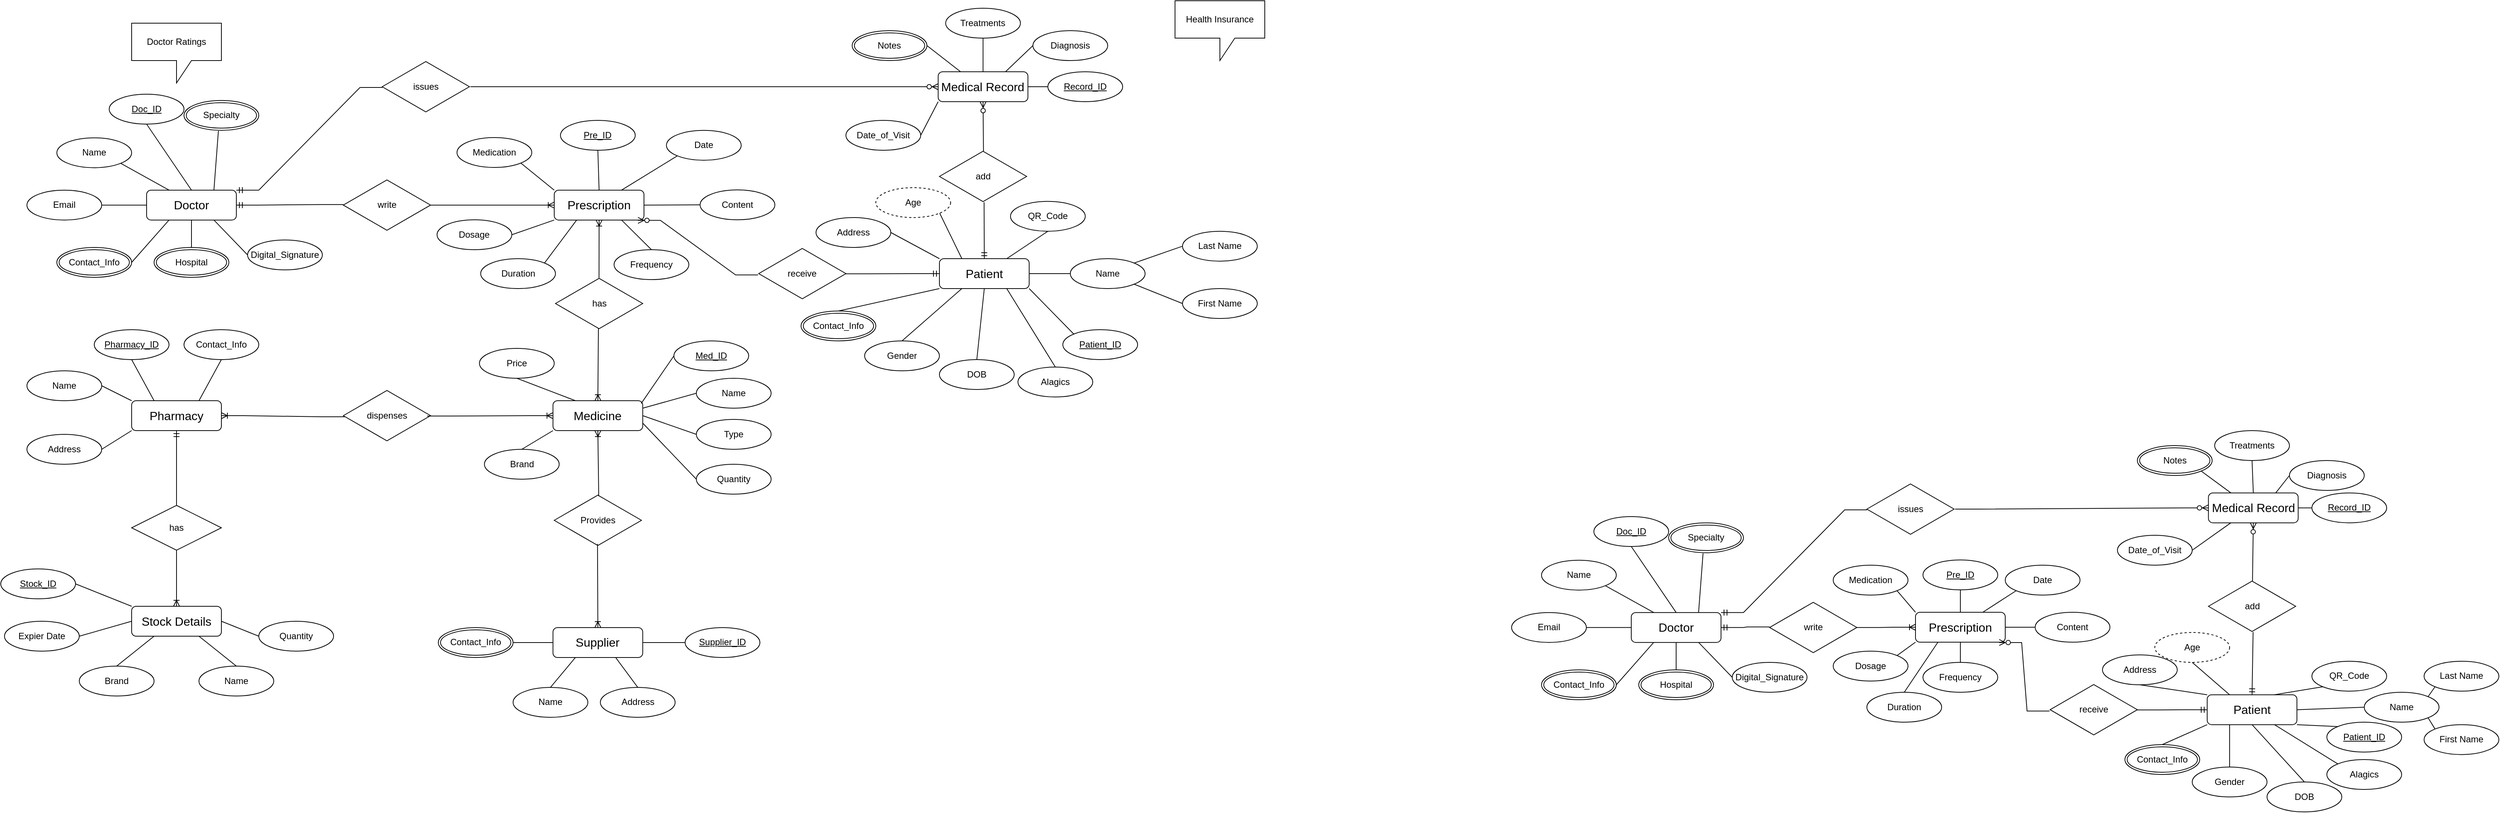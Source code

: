 <mxfile version="24.6.3" type="github">
  <diagram name="Page-1" id="iVzlun0QSoS3-AnxW-2T">
    <mxGraphModel dx="2607" dy="1415" grid="1" gridSize="10" guides="1" tooltips="1" connect="1" arrows="1" fold="1" page="1" pageScale="1" pageWidth="850" pageHeight="1100" math="0" shadow="0">
      <root>
        <mxCell id="0" />
        <mxCell id="1" parent="0" />
        <mxCell id="OggEks25qi9N1Qm2_PGX-1" value="&lt;font size=&quot;3&quot;&gt;Doctor&lt;/font&gt;" style="rounded=1;whiteSpace=wrap;html=1;" vertex="1" parent="1">
          <mxGeometry x="455" y="573.33" width="120" height="40" as="geometry" />
        </mxCell>
        <mxCell id="OggEks25qi9N1Qm2_PGX-2" style="edgeStyle=orthogonalEdgeStyle;rounded=0;orthogonalLoop=1;jettySize=auto;html=1;exitX=0.5;exitY=1;exitDx=0;exitDy=0;" edge="1" parent="1" source="OggEks25qi9N1Qm2_PGX-1" target="OggEks25qi9N1Qm2_PGX-1">
          <mxGeometry relative="1" as="geometry" />
        </mxCell>
        <mxCell id="OggEks25qi9N1Qm2_PGX-3" value="&lt;font size=&quot;3&quot;&gt;Prescription&lt;/font&gt;" style="rounded=1;whiteSpace=wrap;html=1;" vertex="1" parent="1">
          <mxGeometry x="1000" y="573.33" width="120" height="40" as="geometry" />
        </mxCell>
        <mxCell id="OggEks25qi9N1Qm2_PGX-4" value="write" style="html=1;whiteSpace=wrap;aspect=fixed;shape=isoRectangle;" vertex="1" parent="1">
          <mxGeometry x="718" y="558.33" width="116.66" height="70" as="geometry" />
        </mxCell>
        <mxCell id="OggEks25qi9N1Qm2_PGX-5" value="&lt;font size=&quot;3&quot;&gt;Patient&lt;/font&gt;" style="rounded=1;whiteSpace=wrap;html=1;" vertex="1" parent="1">
          <mxGeometry x="1515" y="665" width="120" height="40" as="geometry" />
        </mxCell>
        <mxCell id="OggEks25qi9N1Qm2_PGX-6" value="&lt;font size=&quot;3&quot;&gt;Medicine&lt;/font&gt;" style="rounded=1;whiteSpace=wrap;html=1;" vertex="1" parent="1">
          <mxGeometry x="998.33" y="855" width="120" height="40" as="geometry" />
        </mxCell>
        <mxCell id="OggEks25qi9N1Qm2_PGX-7" value="&lt;font size=&quot;3&quot;&gt;Supplier&lt;/font&gt;" style="rounded=1;whiteSpace=wrap;html=1;" vertex="1" parent="1">
          <mxGeometry x="998.33" y="1158.48" width="120" height="40" as="geometry" />
        </mxCell>
        <mxCell id="OggEks25qi9N1Qm2_PGX-8" value="&lt;font size=&quot;3&quot;&gt;Pharmacy&lt;/font&gt;" style="rounded=1;whiteSpace=wrap;html=1;" vertex="1" parent="1">
          <mxGeometry x="435" y="855" width="120" height="40" as="geometry" />
        </mxCell>
        <mxCell id="OggEks25qi9N1Qm2_PGX-9" value="Provides" style="html=1;whiteSpace=wrap;aspect=fixed;shape=isoRectangle;" vertex="1" parent="1">
          <mxGeometry x="1000" y="980" width="116.66" height="70" as="geometry" />
        </mxCell>
        <mxCell id="OggEks25qi9N1Qm2_PGX-10" value="receive" style="html=1;whiteSpace=wrap;aspect=fixed;shape=isoRectangle;" vertex="1" parent="1">
          <mxGeometry x="1273.33" y="650" width="116.66" height="70" as="geometry" />
        </mxCell>
        <mxCell id="OggEks25qi9N1Qm2_PGX-11" value="dispenses" style="html=1;whiteSpace=wrap;aspect=fixed;shape=isoRectangle;" vertex="1" parent="1">
          <mxGeometry x="718" y="840" width="116.66" height="70" as="geometry" />
        </mxCell>
        <mxCell id="OggEks25qi9N1Qm2_PGX-12" value="Email" style="ellipse;whiteSpace=wrap;html=1;align=center;" vertex="1" parent="1">
          <mxGeometry x="295" y="573.33" width="100" height="40" as="geometry" />
        </mxCell>
        <mxCell id="OggEks25qi9N1Qm2_PGX-14" value="Name" style="ellipse;whiteSpace=wrap;html=1;align=center;" vertex="1" parent="1">
          <mxGeometry x="335" y="503.33" width="100" height="40" as="geometry" />
        </mxCell>
        <mxCell id="OggEks25qi9N1Qm2_PGX-15" value="Date" style="ellipse;whiteSpace=wrap;html=1;align=center;" vertex="1" parent="1">
          <mxGeometry x="1150" y="493.33" width="100" height="40" as="geometry" />
        </mxCell>
        <mxCell id="OggEks25qi9N1Qm2_PGX-17" value="Gender" style="ellipse;whiteSpace=wrap;html=1;align=center;" vertex="1" parent="1">
          <mxGeometry x="1415" y="775" width="100" height="40" as="geometry" />
        </mxCell>
        <mxCell id="OggEks25qi9N1Qm2_PGX-18" value="Name" style="ellipse;whiteSpace=wrap;html=1;align=center;" vertex="1" parent="1">
          <mxGeometry x="1690" y="665" width="100" height="40" as="geometry" />
        </mxCell>
        <mxCell id="OggEks25qi9N1Qm2_PGX-19" value="DOB" style="ellipse;whiteSpace=wrap;html=1;align=center;" vertex="1" parent="1">
          <mxGeometry x="1515" y="800" width="100" height="40" as="geometry" />
        </mxCell>
        <mxCell id="OggEks25qi9N1Qm2_PGX-20" value="has" style="html=1;whiteSpace=wrap;aspect=fixed;shape=isoRectangle;" vertex="1" parent="1">
          <mxGeometry x="1001.67" y="690" width="116.66" height="70" as="geometry" />
        </mxCell>
        <mxCell id="OggEks25qi9N1Qm2_PGX-21" value="Name" style="ellipse;whiteSpace=wrap;html=1;align=center;" vertex="1" parent="1">
          <mxGeometry x="295" y="815" width="100" height="40" as="geometry" />
        </mxCell>
        <mxCell id="OggEks25qi9N1Qm2_PGX-23" value="Contact_Info" style="ellipse;whiteSpace=wrap;html=1;align=center;" vertex="1" parent="1">
          <mxGeometry x="505" y="760" width="100" height="40" as="geometry" />
        </mxCell>
        <mxCell id="OggEks25qi9N1Qm2_PGX-24" value="Name" style="ellipse;whiteSpace=wrap;html=1;align=center;" vertex="1" parent="1">
          <mxGeometry x="945" y="1238.48" width="100" height="40" as="geometry" />
        </mxCell>
        <mxCell id="OggEks25qi9N1Qm2_PGX-25" value="Name" style="ellipse;whiteSpace=wrap;html=1;align=center;" vertex="1" parent="1">
          <mxGeometry x="1190" y="825" width="100" height="40" as="geometry" />
        </mxCell>
        <mxCell id="OggEks25qi9N1Qm2_PGX-26" value="Type" style="ellipse;whiteSpace=wrap;html=1;align=center;" vertex="1" parent="1">
          <mxGeometry x="1190" y="880" width="100" height="40" as="geometry" />
        </mxCell>
        <mxCell id="OggEks25qi9N1Qm2_PGX-27" value="Quantity" style="ellipse;whiteSpace=wrap;html=1;align=center;" vertex="1" parent="1">
          <mxGeometry x="1190" y="940" width="100" height="40" as="geometry" />
        </mxCell>
        <mxCell id="OggEks25qi9N1Qm2_PGX-28" style="edgeStyle=orthogonalEdgeStyle;rounded=0;orthogonalLoop=1;jettySize=auto;html=1;exitX=0.5;exitY=1;exitDx=0;exitDy=0;" edge="1" parent="1" source="OggEks25qi9N1Qm2_PGX-26" target="OggEks25qi9N1Qm2_PGX-26">
          <mxGeometry relative="1" as="geometry" />
        </mxCell>
        <mxCell id="OggEks25qi9N1Qm2_PGX-29" value="Price" style="ellipse;whiteSpace=wrap;html=1;align=center;" vertex="1" parent="1">
          <mxGeometry x="900.0" y="785" width="100" height="40" as="geometry" />
        </mxCell>
        <mxCell id="OggEks25qi9N1Qm2_PGX-30" style="line;strokeWidth=1;rotatable=0;dashed=0;labelPosition=right;align=left;verticalAlign=middle;spacingTop=0;spacingLeft=6;points=[];portConstraint=eastwest;" edge="1" parent="1">
          <mxGeometry relative="1" as="geometry">
            <mxPoint x="475" y="900" as="targetPoint" />
            <mxPoint x="419.729" y="789.618" as="sourcePoint" />
          </mxGeometry>
        </mxCell>
        <mxCell id="OggEks25qi9N1Qm2_PGX-32" value="" style="endArrow=none;html=1;rounded=0;exitX=1;exitY=0.5;exitDx=0;exitDy=0;entryX=0;entryY=0;entryDx=0;entryDy=0;" edge="1" parent="1" source="OggEks25qi9N1Qm2_PGX-21" target="OggEks25qi9N1Qm2_PGX-8">
          <mxGeometry relative="1" as="geometry">
            <mxPoint x="575" y="910" as="sourcePoint" />
            <mxPoint x="735" y="910" as="targetPoint" />
          </mxGeometry>
        </mxCell>
        <mxCell id="OggEks25qi9N1Qm2_PGX-33" value="" style="endArrow=none;html=1;rounded=0;exitX=0.5;exitY=1;exitDx=0;exitDy=0;entryX=0.25;entryY=0;entryDx=0;entryDy=0;" edge="1" parent="1" source="OggEks25qi9N1Qm2_PGX-95" target="OggEks25qi9N1Qm2_PGX-8">
          <mxGeometry relative="1" as="geometry">
            <mxPoint x="375.0" y="860.0" as="sourcePoint" />
            <mxPoint x="430" y="840" as="targetPoint" />
          </mxGeometry>
        </mxCell>
        <mxCell id="OggEks25qi9N1Qm2_PGX-35" value="" style="endArrow=none;html=1;rounded=0;entryX=0.75;entryY=0;entryDx=0;entryDy=0;exitX=0.5;exitY=1;exitDx=0;exitDy=0;" edge="1" parent="1" source="OggEks25qi9N1Qm2_PGX-23" target="OggEks25qi9N1Qm2_PGX-8">
          <mxGeometry relative="1" as="geometry">
            <mxPoint x="565" y="790" as="sourcePoint" />
            <mxPoint x="555" y="895" as="targetPoint" />
          </mxGeometry>
        </mxCell>
        <mxCell id="OggEks25qi9N1Qm2_PGX-36" value="" style="endArrow=none;html=1;rounded=0;entryX=0.25;entryY=0;entryDx=0;entryDy=0;exitX=0.5;exitY=1;exitDx=0;exitDy=0;" edge="1" parent="1" source="OggEks25qi9N1Qm2_PGX-29" target="OggEks25qi9N1Qm2_PGX-6">
          <mxGeometry relative="1" as="geometry">
            <mxPoint x="785" y="780" as="sourcePoint" />
            <mxPoint x="945" y="780" as="targetPoint" />
          </mxGeometry>
        </mxCell>
        <mxCell id="OggEks25qi9N1Qm2_PGX-37" value="" style="endArrow=none;html=1;rounded=0;entryX=0;entryY=0.5;entryDx=0;entryDy=0;exitX=1;exitY=0.75;exitDx=0;exitDy=0;" edge="1" parent="1" source="OggEks25qi9N1Qm2_PGX-6" target="OggEks25qi9N1Qm2_PGX-27">
          <mxGeometry relative="1" as="geometry">
            <mxPoint x="1098.33" y="970.14" as="sourcePoint" />
            <mxPoint x="1133.33" y="929.14" as="targetPoint" />
          </mxGeometry>
        </mxCell>
        <mxCell id="OggEks25qi9N1Qm2_PGX-38" value="" style="endArrow=none;html=1;rounded=0;exitX=1;exitY=0.25;exitDx=0;exitDy=0;entryX=0;entryY=0.5;entryDx=0;entryDy=0;" edge="1" parent="1" source="OggEks25qi9N1Qm2_PGX-6" target="OggEks25qi9N1Qm2_PGX-25">
          <mxGeometry relative="1" as="geometry">
            <mxPoint x="1144.16" y="906" as="sourcePoint" />
            <mxPoint x="1179" y="865" as="targetPoint" />
          </mxGeometry>
        </mxCell>
        <mxCell id="OggEks25qi9N1Qm2_PGX-39" value="" style="endArrow=none;html=1;rounded=0;entryX=0;entryY=0.5;entryDx=0;entryDy=0;exitX=1;exitY=0.5;exitDx=0;exitDy=0;" edge="1" parent="1" source="OggEks25qi9N1Qm2_PGX-6" target="OggEks25qi9N1Qm2_PGX-26">
          <mxGeometry relative="1" as="geometry">
            <mxPoint x="1151.66" y="941" as="sourcePoint" />
            <mxPoint x="1186.66" y="900" as="targetPoint" />
          </mxGeometry>
        </mxCell>
        <mxCell id="OggEks25qi9N1Qm2_PGX-40" value="" style="endArrow=none;html=1;rounded=0;entryX=0;entryY=0.5;entryDx=0;entryDy=0;exitX=0.983;exitY=0.092;exitDx=0;exitDy=0;exitPerimeter=0;" edge="1" parent="1" source="OggEks25qi9N1Qm2_PGX-6" target="OggEks25qi9N1Qm2_PGX-98">
          <mxGeometry relative="1" as="geometry">
            <mxPoint x="1111.66" y="831" as="sourcePoint" />
            <mxPoint x="1151.66" y="795" as="targetPoint" />
          </mxGeometry>
        </mxCell>
        <mxCell id="OggEks25qi9N1Qm2_PGX-41" value="" style="endArrow=none;html=1;rounded=0;entryX=0;entryY=0.5;entryDx=0;entryDy=0;exitX=1;exitY=0.5;exitDx=0;exitDy=0;" edge="1" parent="1" source="OggEks25qi9N1Qm2_PGX-7" target="OggEks25qi9N1Qm2_PGX-99">
          <mxGeometry relative="1" as="geometry">
            <mxPoint x="770" y="1263.48" as="sourcePoint" />
            <mxPoint x="1175" y="1178.48" as="targetPoint" />
          </mxGeometry>
        </mxCell>
        <mxCell id="OggEks25qi9N1Qm2_PGX-42" value="" style="endArrow=none;html=1;rounded=0;entryX=0.5;entryY=0;entryDx=0;entryDy=0;exitX=0.25;exitY=1;exitDx=0;exitDy=0;" edge="1" parent="1" source="OggEks25qi9N1Qm2_PGX-7" target="OggEks25qi9N1Qm2_PGX-24">
          <mxGeometry relative="1" as="geometry">
            <mxPoint x="780" y="1293.48" as="sourcePoint" />
            <mxPoint x="940" y="1293.48" as="targetPoint" />
          </mxGeometry>
        </mxCell>
        <mxCell id="OggEks25qi9N1Qm2_PGX-43" value="" style="endArrow=none;html=1;rounded=0;entryX=0;entryY=0.5;entryDx=0;entryDy=0;exitX=1;exitY=0.5;exitDx=0;exitDy=0;" edge="1" parent="1" source="OggEks25qi9N1Qm2_PGX-169" target="OggEks25qi9N1Qm2_PGX-7">
          <mxGeometry relative="1" as="geometry">
            <mxPoint x="945.0" y="1178.48" as="sourcePoint" />
            <mxPoint x="980" y="1170.98" as="targetPoint" />
          </mxGeometry>
        </mxCell>
        <mxCell id="OggEks25qi9N1Qm2_PGX-44" value="" style="endArrow=none;html=1;rounded=0;exitX=1;exitY=1;exitDx=0;exitDy=0;entryX=0;entryY=0;entryDx=0;entryDy=0;" edge="1" parent="1" source="OggEks25qi9N1Qm2_PGX-5" target="OggEks25qi9N1Qm2_PGX-165">
          <mxGeometry relative="1" as="geometry">
            <mxPoint x="1965" y="630" as="sourcePoint" />
            <mxPoint x="1480" y="598.33" as="targetPoint" />
          </mxGeometry>
        </mxCell>
        <mxCell id="OggEks25qi9N1Qm2_PGX-45" value="" style="endArrow=none;html=1;rounded=0;exitX=1;exitY=0.5;exitDx=0;exitDy=0;entryX=0;entryY=0.5;entryDx=0;entryDy=0;" edge="1" parent="1" source="OggEks25qi9N1Qm2_PGX-5" target="OggEks25qi9N1Qm2_PGX-18">
          <mxGeometry relative="1" as="geometry">
            <mxPoint x="1955" y="659.17" as="sourcePoint" />
            <mxPoint x="2115" y="659.17" as="targetPoint" />
          </mxGeometry>
        </mxCell>
        <mxCell id="OggEks25qi9N1Qm2_PGX-46" value="" style="endArrow=none;html=1;rounded=0;exitX=0.5;exitY=1;exitDx=0;exitDy=0;entryX=0.5;entryY=0;entryDx=0;entryDy=0;" edge="1" parent="1" source="OggEks25qi9N1Qm2_PGX-5" target="OggEks25qi9N1Qm2_PGX-19">
          <mxGeometry relative="1" as="geometry">
            <mxPoint x="1945" y="700" as="sourcePoint" />
            <mxPoint x="2105" y="700" as="targetPoint" />
          </mxGeometry>
        </mxCell>
        <mxCell id="OggEks25qi9N1Qm2_PGX-47" value="" style="endArrow=none;html=1;rounded=0;exitX=0.25;exitY=1;exitDx=0;exitDy=0;entryX=0.5;entryY=0;entryDx=0;entryDy=0;" edge="1" parent="1" source="OggEks25qi9N1Qm2_PGX-5" target="OggEks25qi9N1Qm2_PGX-17">
          <mxGeometry relative="1" as="geometry">
            <mxPoint x="1935" y="730" as="sourcePoint" />
            <mxPoint x="2095" y="730" as="targetPoint" />
          </mxGeometry>
        </mxCell>
        <mxCell id="OggEks25qi9N1Qm2_PGX-48" value="" style="endArrow=none;html=1;rounded=0;exitX=0.5;exitY=0;exitDx=0;exitDy=0;entryX=0;entryY=1;entryDx=0;entryDy=0;" edge="1" parent="1" source="OggEks25qi9N1Qm2_PGX-109" target="OggEks25qi9N1Qm2_PGX-5">
          <mxGeometry relative="1" as="geometry">
            <mxPoint x="1390" y="735" as="sourcePoint" />
            <mxPoint x="2085" y="760" as="targetPoint" />
          </mxGeometry>
        </mxCell>
        <mxCell id="OggEks25qi9N1Qm2_PGX-49" value="" style="endArrow=none;html=1;rounded=0;entryX=0;entryY=0.5;entryDx=0;entryDy=0;exitX=1;exitY=0.5;exitDx=0;exitDy=0;" edge="1" parent="1" source="OggEks25qi9N1Qm2_PGX-12" target="OggEks25qi9N1Qm2_PGX-1">
          <mxGeometry relative="1" as="geometry">
            <mxPoint x="355" y="663.33" as="sourcePoint" />
            <mxPoint x="515" y="663.33" as="targetPoint" />
          </mxGeometry>
        </mxCell>
        <mxCell id="OggEks25qi9N1Qm2_PGX-50" value="" style="endArrow=none;html=1;rounded=0;entryX=0.25;entryY=0;entryDx=0;entryDy=0;exitX=1;exitY=1;exitDx=0;exitDy=0;" edge="1" parent="1" source="OggEks25qi9N1Qm2_PGX-14" target="OggEks25qi9N1Qm2_PGX-1">
          <mxGeometry relative="1" as="geometry">
            <mxPoint x="325" y="673.33" as="sourcePoint" />
            <mxPoint x="485" y="673.33" as="targetPoint" />
          </mxGeometry>
        </mxCell>
        <mxCell id="OggEks25qi9N1Qm2_PGX-51" value="" style="endArrow=none;html=1;rounded=0;entryX=0.5;entryY=0;entryDx=0;entryDy=0;exitX=0.5;exitY=1;exitDx=0;exitDy=0;" edge="1" parent="1" source="OggEks25qi9N1Qm2_PGX-66" target="OggEks25qi9N1Qm2_PGX-1">
          <mxGeometry relative="1" as="geometry">
            <mxPoint x="515" y="543.33" as="sourcePoint" />
            <mxPoint x="505" y="683.33" as="targetPoint" />
          </mxGeometry>
        </mxCell>
        <mxCell id="OggEks25qi9N1Qm2_PGX-52" value="" style="endArrow=none;html=1;rounded=0;entryX=0.46;entryY=1.018;entryDx=0;entryDy=0;exitX=0.75;exitY=0;exitDx=0;exitDy=0;entryPerimeter=0;" edge="1" parent="1" source="OggEks25qi9N1Qm2_PGX-1" target="OggEks25qi9N1Qm2_PGX-131">
          <mxGeometry relative="1" as="geometry">
            <mxPoint x="395" y="703.33" as="sourcePoint" />
            <mxPoint x="645.0" y="543.33" as="targetPoint" />
          </mxGeometry>
        </mxCell>
        <mxCell id="OggEks25qi9N1Qm2_PGX-53" value="" style="endArrow=none;html=1;rounded=0;entryX=0.5;entryY=1;entryDx=0;entryDy=0;exitX=0.5;exitY=0;exitDx=0;exitDy=0;" edge="1" parent="1" source="OggEks25qi9N1Qm2_PGX-3" target="OggEks25qi9N1Qm2_PGX-96">
          <mxGeometry relative="1" as="geometry">
            <mxPoint x="540" y="693.33" as="sourcePoint" />
            <mxPoint x="1045" y="520" as="targetPoint" />
          </mxGeometry>
        </mxCell>
        <mxCell id="OggEks25qi9N1Qm2_PGX-54" value="" style="endArrow=none;html=1;rounded=0;entryX=0;entryY=1;entryDx=0;entryDy=0;exitX=0.75;exitY=0;exitDx=0;exitDy=0;" edge="1" parent="1" source="OggEks25qi9N1Qm2_PGX-3" target="OggEks25qi9N1Qm2_PGX-15">
          <mxGeometry relative="1" as="geometry">
            <mxPoint x="750" y="653.33" as="sourcePoint" />
            <mxPoint x="910" y="653.33" as="targetPoint" />
          </mxGeometry>
        </mxCell>
        <mxCell id="OggEks25qi9N1Qm2_PGX-55" value="" style="edgeStyle=entityRelationEdgeStyle;fontSize=12;html=1;endArrow=ERoneToMany;rounded=0;entryX=0;entryY=0.5;entryDx=0;entryDy=0;exitX=0.961;exitY=0.507;exitDx=0;exitDy=0;exitPerimeter=0;" edge="1" parent="1" source="OggEks25qi9N1Qm2_PGX-11" target="OggEks25qi9N1Qm2_PGX-6">
          <mxGeometry width="100" height="100" relative="1" as="geometry">
            <mxPoint x="875" y="880" as="sourcePoint" />
            <mxPoint x="975" y="780" as="targetPoint" />
          </mxGeometry>
        </mxCell>
        <mxCell id="OggEks25qi9N1Qm2_PGX-56" value="" style="edgeStyle=entityRelationEdgeStyle;fontSize=12;html=1;endArrow=ERoneToMany;rounded=0;exitX=0.018;exitY=0.522;exitDx=0;exitDy=0;exitPerimeter=0;entryX=1;entryY=0.5;entryDx=0;entryDy=0;" edge="1" parent="1" source="OggEks25qi9N1Qm2_PGX-11" target="OggEks25qi9N1Qm2_PGX-8">
          <mxGeometry width="100" height="100" relative="1" as="geometry">
            <mxPoint x="567" y="900" as="sourcePoint" />
            <mxPoint x="685" y="990" as="targetPoint" />
          </mxGeometry>
        </mxCell>
        <mxCell id="OggEks25qi9N1Qm2_PGX-57" value="" style="edgeStyle=entityRelationEdgeStyle;fontSize=12;html=1;endArrow=ERmandOne;rounded=0;exitX=-0.001;exitY=0.49;exitDx=0;exitDy=0;exitPerimeter=0;entryX=1;entryY=0.5;entryDx=0;entryDy=0;" edge="1" parent="1" source="OggEks25qi9N1Qm2_PGX-4" target="OggEks25qi9N1Qm2_PGX-1">
          <mxGeometry width="100" height="100" relative="1" as="geometry">
            <mxPoint x="1345" y="800" as="sourcePoint" />
            <mxPoint x="1445" y="700" as="targetPoint" />
          </mxGeometry>
        </mxCell>
        <mxCell id="OggEks25qi9N1Qm2_PGX-58" value="" style="edgeStyle=entityRelationEdgeStyle;fontSize=12;html=1;endArrow=ERoneToMany;rounded=0;entryX=0;entryY=0.5;entryDx=0;entryDy=0;exitX=1.002;exitY=0.501;exitDx=0;exitDy=0;exitPerimeter=0;" edge="1" parent="1" source="OggEks25qi9N1Qm2_PGX-4" target="OggEks25qi9N1Qm2_PGX-3">
          <mxGeometry width="100" height="100" relative="1" as="geometry">
            <mxPoint x="1345" y="800" as="sourcePoint" />
            <mxPoint x="1445" y="700" as="targetPoint" />
          </mxGeometry>
        </mxCell>
        <mxCell id="OggEks25qi9N1Qm2_PGX-59" value="" style="fontSize=12;html=1;endArrow=ERoneToMany;rounded=0;entryX=0.5;entryY=1;entryDx=0;entryDy=0;exitX=0.499;exitY=0.013;exitDx=0;exitDy=0;exitPerimeter=0;" edge="1" parent="1" source="OggEks25qi9N1Qm2_PGX-20" target="OggEks25qi9N1Qm2_PGX-3">
          <mxGeometry width="100" height="100" relative="1" as="geometry">
            <mxPoint x="825" y="740" as="sourcePoint" />
            <mxPoint x="925" y="640" as="targetPoint" />
          </mxGeometry>
        </mxCell>
        <mxCell id="OggEks25qi9N1Qm2_PGX-60" value="" style="fontSize=12;html=1;endArrow=ERoneToMany;rounded=0;entryX=0.5;entryY=0;entryDx=0;entryDy=0;exitX=0.492;exitY=0.974;exitDx=0;exitDy=0;exitPerimeter=0;" edge="1" parent="1" source="OggEks25qi9N1Qm2_PGX-20" target="OggEks25qi9N1Qm2_PGX-6">
          <mxGeometry width="100" height="100" relative="1" as="geometry">
            <mxPoint x="860" y="760" as="sourcePoint" />
            <mxPoint x="960" y="660" as="targetPoint" />
          </mxGeometry>
        </mxCell>
        <mxCell id="OggEks25qi9N1Qm2_PGX-61" value="" style="edgeStyle=entityRelationEdgeStyle;fontSize=12;html=1;endArrow=ERmandOne;rounded=0;entryX=0;entryY=0.5;entryDx=0;entryDy=0;exitX=0.994;exitY=0.504;exitDx=0;exitDy=0;exitPerimeter=0;" edge="1" parent="1" source="OggEks25qi9N1Qm2_PGX-10" target="OggEks25qi9N1Qm2_PGX-5">
          <mxGeometry width="100" height="100" relative="1" as="geometry">
            <mxPoint x="1375" y="650" as="sourcePoint" />
            <mxPoint x="1475" y="550" as="targetPoint" />
          </mxGeometry>
        </mxCell>
        <mxCell id="OggEks25qi9N1Qm2_PGX-64" value="" style="endArrow=none;html=1;rounded=0;entryX=0.5;entryY=1;entryDx=0;entryDy=0;exitX=0.5;exitY=0;exitDx=0;exitDy=0;" edge="1" parent="1" source="OggEks25qi9N1Qm2_PGX-65" target="OggEks25qi9N1Qm2_PGX-1">
          <mxGeometry relative="1" as="geometry">
            <mxPoint x="235" y="720" as="sourcePoint" />
            <mxPoint x="395" y="720" as="targetPoint" />
          </mxGeometry>
        </mxCell>
        <mxCell id="OggEks25qi9N1Qm2_PGX-65" value="Hospital" style="ellipse;shape=doubleEllipse;margin=3;whiteSpace=wrap;html=1;align=center;" vertex="1" parent="1">
          <mxGeometry x="465" y="650" width="100" height="40" as="geometry" />
        </mxCell>
        <mxCell id="OggEks25qi9N1Qm2_PGX-66" value="Doc_ID" style="ellipse;whiteSpace=wrap;html=1;align=center;fontStyle=4;" vertex="1" parent="1">
          <mxGeometry x="405" y="445" width="100" height="40" as="geometry" />
        </mxCell>
        <mxCell id="OggEks25qi9N1Qm2_PGX-67" value="Content" style="ellipse;whiteSpace=wrap;html=1;align=center;" vertex="1" parent="1">
          <mxGeometry x="1195" y="573" width="100" height="40" as="geometry" />
        </mxCell>
        <mxCell id="OggEks25qi9N1Qm2_PGX-68" value="" style="endArrow=none;html=1;rounded=0;exitX=1;exitY=0.5;exitDx=0;exitDy=0;entryX=0;entryY=0.5;entryDx=0;entryDy=0;" edge="1" parent="1" source="OggEks25qi9N1Qm2_PGX-3" target="OggEks25qi9N1Qm2_PGX-67">
          <mxGeometry relative="1" as="geometry">
            <mxPoint x="1075" y="650" as="sourcePoint" />
            <mxPoint x="1235" y="650" as="targetPoint" />
          </mxGeometry>
        </mxCell>
        <mxCell id="OggEks25qi9N1Qm2_PGX-69" value="" style="edgeStyle=entityRelationEdgeStyle;fontSize=12;html=1;endArrow=ERzeroToMany;endFill=1;rounded=0;entryX=0.933;entryY=1.011;entryDx=0;entryDy=0;entryPerimeter=0;exitX=-0.007;exitY=0.525;exitDx=0;exitDy=0;exitPerimeter=0;" edge="1" parent="1" source="OggEks25qi9N1Qm2_PGX-10" target="OggEks25qi9N1Qm2_PGX-3">
          <mxGeometry width="100" height="100" relative="1" as="geometry">
            <mxPoint x="1135" y="800" as="sourcePoint" />
            <mxPoint x="1235" y="700" as="targetPoint" />
          </mxGeometry>
        </mxCell>
        <mxCell id="OggEks25qi9N1Qm2_PGX-70" value="Brand" style="ellipse;whiteSpace=wrap;html=1;align=center;" vertex="1" parent="1">
          <mxGeometry x="906.66" y="920" width="100" height="40" as="geometry" />
        </mxCell>
        <mxCell id="OggEks25qi9N1Qm2_PGX-71" value="" style="endArrow=none;html=1;rounded=0;entryX=0;entryY=1;entryDx=0;entryDy=0;exitX=0.5;exitY=0;exitDx=0;exitDy=0;" edge="1" parent="1" source="OggEks25qi9N1Qm2_PGX-70" target="OggEks25qi9N1Qm2_PGX-6">
          <mxGeometry relative="1" as="geometry">
            <mxPoint x="1005" y="1050" as="sourcePoint" />
            <mxPoint x="1165" y="1050" as="targetPoint" />
          </mxGeometry>
        </mxCell>
        <mxCell id="OggEks25qi9N1Qm2_PGX-72" value="&lt;font size=&quot;3&quot;&gt;Stock Details&lt;/font&gt;" style="rounded=1;whiteSpace=wrap;html=1;" vertex="1" parent="1">
          <mxGeometry x="435" y="1130" width="120" height="40" as="geometry" />
        </mxCell>
        <mxCell id="OggEks25qi9N1Qm2_PGX-73" value="Brand" style="ellipse;whiteSpace=wrap;html=1;align=center;" vertex="1" parent="1">
          <mxGeometry x="365" y="1210" width="100" height="40" as="geometry" />
        </mxCell>
        <mxCell id="OggEks25qi9N1Qm2_PGX-74" value="Name" style="ellipse;whiteSpace=wrap;html=1;align=center;" vertex="1" parent="1">
          <mxGeometry x="525" y="1210" width="100" height="40" as="geometry" />
        </mxCell>
        <mxCell id="OggEks25qi9N1Qm2_PGX-75" value="Quantity" style="ellipse;whiteSpace=wrap;html=1;align=center;" vertex="1" parent="1">
          <mxGeometry x="605" y="1150" width="100" height="40" as="geometry" />
        </mxCell>
        <mxCell id="OggEks25qi9N1Qm2_PGX-76" value="Expier Date" style="ellipse;whiteSpace=wrap;html=1;align=center;" vertex="1" parent="1">
          <mxGeometry x="265" y="1150" width="100" height="40" as="geometry" />
        </mxCell>
        <mxCell id="OggEks25qi9N1Qm2_PGX-77" value="has" style="shape=rhombus;perimeter=rhombusPerimeter;whiteSpace=wrap;html=1;align=center;" vertex="1" parent="1">
          <mxGeometry x="435" y="995" width="120" height="60" as="geometry" />
        </mxCell>
        <mxCell id="OggEks25qi9N1Qm2_PGX-78" value="" style="fontSize=12;html=1;endArrow=ERoneToMany;rounded=0;entryX=0.5;entryY=0;entryDx=0;entryDy=0;exitX=0.5;exitY=1;exitDx=0;exitDy=0;" edge="1" parent="1" source="OggEks25qi9N1Qm2_PGX-77" target="OggEks25qi9N1Qm2_PGX-72">
          <mxGeometry width="100" height="100" relative="1" as="geometry">
            <mxPoint x="495" y="1040" as="sourcePoint" />
            <mxPoint x="595" y="940" as="targetPoint" />
          </mxGeometry>
        </mxCell>
        <mxCell id="OggEks25qi9N1Qm2_PGX-79" value="" style="fontSize=12;html=1;endArrow=ERmandOne;rounded=0;entryX=0.5;entryY=1;entryDx=0;entryDy=0;exitX=0.5;exitY=0;exitDx=0;exitDy=0;" edge="1" parent="1" source="OggEks25qi9N1Qm2_PGX-77" target="OggEks25qi9N1Qm2_PGX-8">
          <mxGeometry width="100" height="100" relative="1" as="geometry">
            <mxPoint x="495" y="1040" as="sourcePoint" />
            <mxPoint x="595" y="940" as="targetPoint" />
          </mxGeometry>
        </mxCell>
        <mxCell id="OggEks25qi9N1Qm2_PGX-80" value="" style="endArrow=none;html=1;rounded=0;entryX=0.5;entryY=0;entryDx=0;entryDy=0;exitX=0.75;exitY=1;exitDx=0;exitDy=0;" edge="1" parent="1" source="OggEks25qi9N1Qm2_PGX-72" target="OggEks25qi9N1Qm2_PGX-74">
          <mxGeometry relative="1" as="geometry">
            <mxPoint x="465" y="1070" as="sourcePoint" />
            <mxPoint x="625" y="1070" as="targetPoint" />
          </mxGeometry>
        </mxCell>
        <mxCell id="OggEks25qi9N1Qm2_PGX-81" value="" style="endArrow=none;html=1;rounded=0;exitX=0.5;exitY=0;exitDx=0;exitDy=0;entryX=0.25;entryY=1;entryDx=0;entryDy=0;" edge="1" parent="1" source="OggEks25qi9N1Qm2_PGX-73" target="OggEks25qi9N1Qm2_PGX-72">
          <mxGeometry relative="1" as="geometry">
            <mxPoint x="465" y="1070" as="sourcePoint" />
            <mxPoint x="625" y="1070" as="targetPoint" />
          </mxGeometry>
        </mxCell>
        <mxCell id="OggEks25qi9N1Qm2_PGX-82" value="" style="endArrow=none;html=1;rounded=0;entryX=0;entryY=0.5;entryDx=0;entryDy=0;exitX=1;exitY=0.5;exitDx=0;exitDy=0;" edge="1" parent="1" source="OggEks25qi9N1Qm2_PGX-72" target="OggEks25qi9N1Qm2_PGX-75">
          <mxGeometry relative="1" as="geometry">
            <mxPoint x="465" y="1070" as="sourcePoint" />
            <mxPoint x="625" y="1070" as="targetPoint" />
          </mxGeometry>
        </mxCell>
        <mxCell id="OggEks25qi9N1Qm2_PGX-83" value="" style="endArrow=none;html=1;rounded=0;exitX=1;exitY=0.5;exitDx=0;exitDy=0;entryX=0;entryY=0.5;entryDx=0;entryDy=0;" edge="1" parent="1" source="OggEks25qi9N1Qm2_PGX-76" target="OggEks25qi9N1Qm2_PGX-72">
          <mxGeometry relative="1" as="geometry">
            <mxPoint x="465" y="1070" as="sourcePoint" />
            <mxPoint x="625" y="1070" as="targetPoint" />
          </mxGeometry>
        </mxCell>
        <mxCell id="OggEks25qi9N1Qm2_PGX-90" value="Address" style="ellipse;whiteSpace=wrap;html=1;align=center;" vertex="1" parent="1">
          <mxGeometry x="1350" y="610" width="100" height="40" as="geometry" />
        </mxCell>
        <mxCell id="OggEks25qi9N1Qm2_PGX-93" value="Stock_ID" style="ellipse;whiteSpace=wrap;html=1;align=center;fontStyle=4;" vertex="1" parent="1">
          <mxGeometry x="260" y="1080" width="100" height="40" as="geometry" />
        </mxCell>
        <mxCell id="OggEks25qi9N1Qm2_PGX-94" value="" style="endArrow=none;html=1;rounded=0;exitX=1;exitY=0.5;exitDx=0;exitDy=0;entryX=0;entryY=0;entryDx=0;entryDy=0;" edge="1" parent="1" source="OggEks25qi9N1Qm2_PGX-93" target="OggEks25qi9N1Qm2_PGX-72">
          <mxGeometry relative="1" as="geometry">
            <mxPoint x="360" y="1110" as="sourcePoint" />
            <mxPoint x="430" y="1090" as="targetPoint" />
          </mxGeometry>
        </mxCell>
        <mxCell id="OggEks25qi9N1Qm2_PGX-95" value="Pharmacy_ID" style="ellipse;whiteSpace=wrap;html=1;align=center;fontStyle=4;" vertex="1" parent="1">
          <mxGeometry x="385" y="760" width="100" height="40" as="geometry" />
        </mxCell>
        <mxCell id="OggEks25qi9N1Qm2_PGX-96" value="Pre_ID" style="ellipse;whiteSpace=wrap;html=1;align=center;fontStyle=4;" vertex="1" parent="1">
          <mxGeometry x="1008.33" y="480" width="100" height="40" as="geometry" />
        </mxCell>
        <mxCell id="OggEks25qi9N1Qm2_PGX-98" value="Med_ID" style="ellipse;whiteSpace=wrap;html=1;align=center;fontStyle=4;" vertex="1" parent="1">
          <mxGeometry x="1160" y="775" width="100" height="40" as="geometry" />
        </mxCell>
        <mxCell id="OggEks25qi9N1Qm2_PGX-99" value="Supplier_ID" style="ellipse;whiteSpace=wrap;html=1;align=center;fontStyle=4;" vertex="1" parent="1">
          <mxGeometry x="1175" y="1158.48" width="100" height="40" as="geometry" />
        </mxCell>
        <mxCell id="OggEks25qi9N1Qm2_PGX-100" value="add" style="html=1;whiteSpace=wrap;aspect=fixed;shape=isoRectangle;" vertex="1" parent="1">
          <mxGeometry x="1515" y="520" width="116.66" height="70" as="geometry" />
        </mxCell>
        <mxCell id="OggEks25qi9N1Qm2_PGX-102" value="" style="endArrow=none;html=1;rounded=0;entryX=1;entryY=0.5;entryDx=0;entryDy=0;exitX=0;exitY=0;exitDx=0;exitDy=0;" edge="1" parent="1" source="OggEks25qi9N1Qm2_PGX-5" target="OggEks25qi9N1Qm2_PGX-90">
          <mxGeometry width="50" height="50" relative="1" as="geometry">
            <mxPoint x="1430" y="680" as="sourcePoint" />
            <mxPoint x="1480" y="630" as="targetPoint" />
          </mxGeometry>
        </mxCell>
        <mxCell id="OggEks25qi9N1Qm2_PGX-103" value="Alagics" style="ellipse;whiteSpace=wrap;html=1;align=center;" vertex="1" parent="1">
          <mxGeometry x="1620" y="810" width="100" height="40" as="geometry" />
        </mxCell>
        <mxCell id="OggEks25qi9N1Qm2_PGX-104" value="" style="endArrow=none;html=1;rounded=0;entryX=0.75;entryY=1;entryDx=0;entryDy=0;exitX=0.5;exitY=0;exitDx=0;exitDy=0;" edge="1" parent="1" source="OggEks25qi9N1Qm2_PGX-103" target="OggEks25qi9N1Qm2_PGX-5">
          <mxGeometry width="50" height="50" relative="1" as="geometry">
            <mxPoint x="1600" y="760" as="sourcePoint" />
            <mxPoint x="1650" y="710" as="targetPoint" />
          </mxGeometry>
        </mxCell>
        <mxCell id="OggEks25qi9N1Qm2_PGX-105" value="First Name" style="ellipse;whiteSpace=wrap;html=1;align=center;" vertex="1" parent="1">
          <mxGeometry x="1840" y="705" width="100" height="40" as="geometry" />
        </mxCell>
        <mxCell id="OggEks25qi9N1Qm2_PGX-106" value="Last Name" style="ellipse;whiteSpace=wrap;html=1;align=center;" vertex="1" parent="1">
          <mxGeometry x="1840" y="628.33" width="100" height="40" as="geometry" />
        </mxCell>
        <mxCell id="OggEks25qi9N1Qm2_PGX-107" value="" style="endArrow=none;html=1;rounded=0;exitX=0;exitY=0.5;exitDx=0;exitDy=0;entryX=1;entryY=1;entryDx=0;entryDy=0;" edge="1" parent="1" source="OggEks25qi9N1Qm2_PGX-105" target="OggEks25qi9N1Qm2_PGX-18">
          <mxGeometry relative="1" as="geometry">
            <mxPoint x="1580" y="780" as="sourcePoint" />
            <mxPoint x="1740" y="780" as="targetPoint" />
          </mxGeometry>
        </mxCell>
        <mxCell id="OggEks25qi9N1Qm2_PGX-108" value="" style="endArrow=none;html=1;rounded=0;entryX=0;entryY=0.5;entryDx=0;entryDy=0;exitX=1;exitY=0;exitDx=0;exitDy=0;" edge="1" parent="1" source="OggEks25qi9N1Qm2_PGX-18" target="OggEks25qi9N1Qm2_PGX-106">
          <mxGeometry relative="1" as="geometry">
            <mxPoint x="1580" y="780" as="sourcePoint" />
            <mxPoint x="1740" y="780" as="targetPoint" />
          </mxGeometry>
        </mxCell>
        <mxCell id="OggEks25qi9N1Qm2_PGX-109" value="Contact_Info" style="ellipse;shape=doubleEllipse;margin=3;whiteSpace=wrap;html=1;align=center;" vertex="1" parent="1">
          <mxGeometry x="1330" y="735" width="100" height="40" as="geometry" />
        </mxCell>
        <mxCell id="OggEks25qi9N1Qm2_PGX-118" value="Medication" style="ellipse;whiteSpace=wrap;html=1;align=center;" vertex="1" parent="1">
          <mxGeometry x="870" y="503" width="100" height="40" as="geometry" />
        </mxCell>
        <mxCell id="OggEks25qi9N1Qm2_PGX-119" value="Dosage" style="ellipse;whiteSpace=wrap;html=1;align=center;" vertex="1" parent="1">
          <mxGeometry x="843.33" y="613" width="100" height="40" as="geometry" />
        </mxCell>
        <mxCell id="OggEks25qi9N1Qm2_PGX-120" value="Duration" style="ellipse;whiteSpace=wrap;html=1;align=center;" vertex="1" parent="1">
          <mxGeometry x="901.67" y="665" width="100" height="40" as="geometry" />
        </mxCell>
        <mxCell id="OggEks25qi9N1Qm2_PGX-121" value="Frequency" style="ellipse;whiteSpace=wrap;html=1;align=center;" vertex="1" parent="1">
          <mxGeometry x="1080" y="653" width="100" height="40" as="geometry" />
        </mxCell>
        <mxCell id="OggEks25qi9N1Qm2_PGX-122" value="" style="endArrow=none;html=1;rounded=0;exitX=1;exitY=0.5;exitDx=0;exitDy=0;entryX=0;entryY=1;entryDx=0;entryDy=0;" edge="1" parent="1" source="OggEks25qi9N1Qm2_PGX-119" target="OggEks25qi9N1Qm2_PGX-3">
          <mxGeometry relative="1" as="geometry">
            <mxPoint x="1280" y="660" as="sourcePoint" />
            <mxPoint x="1440" y="660" as="targetPoint" />
          </mxGeometry>
        </mxCell>
        <mxCell id="OggEks25qi9N1Qm2_PGX-123" value="" style="endArrow=none;html=1;rounded=0;exitX=1;exitY=0;exitDx=0;exitDy=0;entryX=0.25;entryY=1;entryDx=0;entryDy=0;" edge="1" parent="1" source="OggEks25qi9N1Qm2_PGX-120" target="OggEks25qi9N1Qm2_PGX-3">
          <mxGeometry relative="1" as="geometry">
            <mxPoint x="969.67" y="648" as="sourcePoint" />
            <mxPoint x="1026.67" y="628" as="targetPoint" />
          </mxGeometry>
        </mxCell>
        <mxCell id="OggEks25qi9N1Qm2_PGX-124" value="" style="endArrow=none;html=1;rounded=0;exitX=0.5;exitY=0;exitDx=0;exitDy=0;entryX=0.75;entryY=1;entryDx=0;entryDy=0;" edge="1" parent="1" source="OggEks25qi9N1Qm2_PGX-121" target="OggEks25qi9N1Qm2_PGX-3">
          <mxGeometry relative="1" as="geometry">
            <mxPoint x="1035.15" y="686" as="sourcePoint" />
            <mxPoint x="1078.15" y="628" as="targetPoint" />
          </mxGeometry>
        </mxCell>
        <mxCell id="OggEks25qi9N1Qm2_PGX-125" value="" style="endArrow=none;html=1;rounded=0;exitX=1;exitY=1;exitDx=0;exitDy=0;entryX=0;entryY=0;entryDx=0;entryDy=0;" edge="1" parent="1" source="OggEks25qi9N1Qm2_PGX-118" target="OggEks25qi9N1Qm2_PGX-3">
          <mxGeometry relative="1" as="geometry">
            <mxPoint x="928.34" y="563" as="sourcePoint" />
            <mxPoint x="985.34" y="543" as="targetPoint" />
          </mxGeometry>
        </mxCell>
        <mxCell id="OggEks25qi9N1Qm2_PGX-129" value="Contact_Info" style="ellipse;shape=doubleEllipse;margin=3;whiteSpace=wrap;html=1;align=center;" vertex="1" parent="1">
          <mxGeometry x="335" y="650" width="100" height="40" as="geometry" />
        </mxCell>
        <mxCell id="OggEks25qi9N1Qm2_PGX-130" value="" style="endArrow=none;html=1;rounded=0;entryX=0.25;entryY=1;entryDx=0;entryDy=0;exitX=1;exitY=0.5;exitDx=0;exitDy=0;" edge="1" parent="1" source="OggEks25qi9N1Qm2_PGX-129" target="OggEks25qi9N1Qm2_PGX-1">
          <mxGeometry relative="1" as="geometry">
            <mxPoint x="405" y="632.25" as="sourcePoint" />
            <mxPoint x="465" y="632.25" as="targetPoint" />
          </mxGeometry>
        </mxCell>
        <mxCell id="OggEks25qi9N1Qm2_PGX-131" value="Specialty" style="ellipse;shape=doubleEllipse;margin=3;whiteSpace=wrap;html=1;align=center;" vertex="1" parent="1">
          <mxGeometry x="505" y="453.33" width="100" height="40" as="geometry" />
        </mxCell>
        <mxCell id="OggEks25qi9N1Qm2_PGX-133" value="Health Insurance" style="shape=callout;whiteSpace=wrap;html=1;perimeter=calloutPerimeter;" vertex="1" parent="1">
          <mxGeometry x="1830" y="320" width="120" height="80" as="geometry" />
        </mxCell>
        <mxCell id="OggEks25qi9N1Qm2_PGX-138" value="Doctor Ratings" style="shape=callout;whiteSpace=wrap;html=1;perimeter=calloutPerimeter;" vertex="1" parent="1">
          <mxGeometry x="435" y="350" width="120" height="80" as="geometry" />
        </mxCell>
        <mxCell id="OggEks25qi9N1Qm2_PGX-150" value="&lt;font size=&quot;3&quot;&gt;Medical Record&lt;/font&gt;" style="rounded=1;whiteSpace=wrap;html=1;" vertex="1" parent="1">
          <mxGeometry x="1513.33" y="415" width="120" height="40" as="geometry" />
        </mxCell>
        <mxCell id="OggEks25qi9N1Qm2_PGX-153" value="Diagnosis" style="ellipse;whiteSpace=wrap;html=1;align=center;" vertex="1" parent="1">
          <mxGeometry x="1640.0" y="360" width="100" height="40" as="geometry" />
        </mxCell>
        <mxCell id="OggEks25qi9N1Qm2_PGX-154" value="Treatments" style="ellipse;whiteSpace=wrap;html=1;align=center;" vertex="1" parent="1">
          <mxGeometry x="1523.33" y="330" width="100" height="40" as="geometry" />
        </mxCell>
        <mxCell id="OggEks25qi9N1Qm2_PGX-155" value="Notes" style="ellipse;shape=doubleEllipse;margin=3;whiteSpace=wrap;html=1;align=center;" vertex="1" parent="1">
          <mxGeometry x="1398.33" y="360" width="100" height="40" as="geometry" />
        </mxCell>
        <mxCell id="OggEks25qi9N1Qm2_PGX-156" value="" style="endArrow=none;html=1;rounded=0;entryX=0.25;entryY=0;entryDx=0;entryDy=0;exitX=1;exitY=0.5;exitDx=0;exitDy=0;" edge="1" parent="1" source="OggEks25qi9N1Qm2_PGX-155" target="OggEks25qi9N1Qm2_PGX-150">
          <mxGeometry relative="1" as="geometry">
            <mxPoint x="1490" y="340" as="sourcePoint" />
            <mxPoint x="1646.66" y="465" as="targetPoint" />
          </mxGeometry>
        </mxCell>
        <mxCell id="OggEks25qi9N1Qm2_PGX-157" value="" style="endArrow=none;html=1;rounded=0;exitX=0.5;exitY=1;exitDx=0;exitDy=0;entryX=0.5;entryY=0;entryDx=0;entryDy=0;" edge="1" parent="1" source="OggEks25qi9N1Qm2_PGX-154" target="OggEks25qi9N1Qm2_PGX-150">
          <mxGeometry relative="1" as="geometry">
            <mxPoint x="1486.66" y="517.5" as="sourcePoint" />
            <mxPoint x="1586.66" y="462.5" as="targetPoint" />
          </mxGeometry>
        </mxCell>
        <mxCell id="OggEks25qi9N1Qm2_PGX-158" value="" style="endArrow=none;html=1;rounded=0;exitX=0;exitY=0.5;exitDx=0;exitDy=0;entryX=0.75;entryY=0;entryDx=0;entryDy=0;" edge="1" parent="1" source="OggEks25qi9N1Qm2_PGX-153" target="OggEks25qi9N1Qm2_PGX-150">
          <mxGeometry relative="1" as="geometry">
            <mxPoint x="1606.66" y="530" as="sourcePoint" />
            <mxPoint x="1606.66" y="455" as="targetPoint" />
          </mxGeometry>
        </mxCell>
        <mxCell id="OggEks25qi9N1Qm2_PGX-159" value="" style="endArrow=none;html=1;rounded=0;exitX=0;exitY=1;exitDx=0;exitDy=0;entryX=1;entryY=0.5;entryDx=0;entryDy=0;" edge="1" parent="1" source="OggEks25qi9N1Qm2_PGX-150" target="OggEks25qi9N1Qm2_PGX-161">
          <mxGeometry relative="1" as="geometry">
            <mxPoint x="1656.66" y="460" as="sourcePoint" />
            <mxPoint x="1656.66" y="390" as="targetPoint" />
          </mxGeometry>
        </mxCell>
        <mxCell id="OggEks25qi9N1Qm2_PGX-160" value="" style="endArrow=none;html=1;rounded=0;exitX=0;exitY=0.5;exitDx=0;exitDy=0;entryX=1;entryY=0.5;entryDx=0;entryDy=0;" edge="1" parent="1" source="OggEks25qi9N1Qm2_PGX-163" target="OggEks25qi9N1Qm2_PGX-150">
          <mxGeometry relative="1" as="geometry">
            <mxPoint x="1660" y="435" as="sourcePoint" />
            <mxPoint x="1616.66" y="385" as="targetPoint" />
          </mxGeometry>
        </mxCell>
        <mxCell id="OggEks25qi9N1Qm2_PGX-161" value="Date_of_Visit" style="ellipse;whiteSpace=wrap;html=1;align=center;" vertex="1" parent="1">
          <mxGeometry x="1389.99" y="480" width="100" height="40" as="geometry" />
        </mxCell>
        <mxCell id="OggEks25qi9N1Qm2_PGX-163" value="Record_ID" style="ellipse;whiteSpace=wrap;html=1;align=center;fontStyle=4;" vertex="1" parent="1">
          <mxGeometry x="1660" y="415" width="100" height="40" as="geometry" />
        </mxCell>
        <mxCell id="OggEks25qi9N1Qm2_PGX-165" value="Patient_ID" style="ellipse;whiteSpace=wrap;html=1;align=center;fontStyle=4;" vertex="1" parent="1">
          <mxGeometry x="1680" y="760" width="100" height="40" as="geometry" />
        </mxCell>
        <mxCell id="OggEks25qi9N1Qm2_PGX-167" value="Address" style="ellipse;whiteSpace=wrap;html=1;align=center;" vertex="1" parent="1">
          <mxGeometry x="295" y="900" width="100" height="40" as="geometry" />
        </mxCell>
        <mxCell id="OggEks25qi9N1Qm2_PGX-168" value="" style="endArrow=none;html=1;rounded=0;entryX=1;entryY=0.5;entryDx=0;entryDy=0;exitX=0;exitY=1;exitDx=0;exitDy=0;" edge="1" parent="1" source="OggEks25qi9N1Qm2_PGX-8" target="OggEks25qi9N1Qm2_PGX-167">
          <mxGeometry relative="1" as="geometry">
            <mxPoint x="575" y="880" as="sourcePoint" />
            <mxPoint x="525" y="945" as="targetPoint" />
          </mxGeometry>
        </mxCell>
        <mxCell id="OggEks25qi9N1Qm2_PGX-169" value="Contact_Info" style="ellipse;shape=doubleEllipse;margin=3;whiteSpace=wrap;html=1;align=center;" vertex="1" parent="1">
          <mxGeometry x="845" y="1158.48" width="100" height="40" as="geometry" />
        </mxCell>
        <mxCell id="OggEks25qi9N1Qm2_PGX-171" value="Address" style="ellipse;whiteSpace=wrap;html=1;align=center;" vertex="1" parent="1">
          <mxGeometry x="1061.67" y="1238.48" width="100" height="40" as="geometry" />
        </mxCell>
        <mxCell id="OggEks25qi9N1Qm2_PGX-172" value="" style="endArrow=none;html=1;rounded=0;entryX=0.5;entryY=0;entryDx=0;entryDy=0;exitX=0.698;exitY=0.999;exitDx=0;exitDy=0;exitPerimeter=0;" edge="1" parent="1" source="OggEks25qi9N1Qm2_PGX-7" target="OggEks25qi9N1Qm2_PGX-171">
          <mxGeometry relative="1" as="geometry">
            <mxPoint x="1101.67" y="1198.48" as="sourcePoint" />
            <mxPoint x="1151.67" y="1238.48" as="targetPoint" />
          </mxGeometry>
        </mxCell>
        <mxCell id="OggEks25qi9N1Qm2_PGX-173" value="Digital_Signature" style="ellipse;whiteSpace=wrap;html=1;align=center;" vertex="1" parent="1">
          <mxGeometry x="590" y="640" width="100" height="40" as="geometry" />
        </mxCell>
        <mxCell id="OggEks25qi9N1Qm2_PGX-174" value="" style="endArrow=none;html=1;rounded=0;exitX=0.75;exitY=1;exitDx=0;exitDy=0;entryX=0;entryY=0.5;entryDx=0;entryDy=0;" edge="1" parent="1" source="OggEks25qi9N1Qm2_PGX-1" target="OggEks25qi9N1Qm2_PGX-173">
          <mxGeometry relative="1" as="geometry">
            <mxPoint x="830" y="800" as="sourcePoint" />
            <mxPoint x="990" y="800" as="targetPoint" />
          </mxGeometry>
        </mxCell>
        <mxCell id="OggEks25qi9N1Qm2_PGX-175" value="" style="fontSize=12;html=1;endArrow=ERmandOne;rounded=0;entryX=0.5;entryY=0;entryDx=0;entryDy=0;exitX=0.512;exitY=0.992;exitDx=0;exitDy=0;exitPerimeter=0;" edge="1" parent="1" source="OggEks25qi9N1Qm2_PGX-100" target="OggEks25qi9N1Qm2_PGX-5">
          <mxGeometry width="100" height="100" relative="1" as="geometry">
            <mxPoint x="1575" y="590" as="sourcePoint" />
            <mxPoint x="1637.85" y="610" as="targetPoint" />
          </mxGeometry>
        </mxCell>
        <mxCell id="OggEks25qi9N1Qm2_PGX-176" value="" style="fontSize=12;html=1;endArrow=ERzeroToMany;endFill=1;rounded=0;entryX=0.5;entryY=1;entryDx=0;entryDy=0;exitX=0.505;exitY=0.018;exitDx=0;exitDy=0;exitPerimeter=0;" edge="1" parent="1" source="OggEks25qi9N1Qm2_PGX-100" target="OggEks25qi9N1Qm2_PGX-150">
          <mxGeometry width="100" height="100" relative="1" as="geometry">
            <mxPoint x="1500.76" y="566.56" as="sourcePoint" />
            <mxPoint x="1339.76" y="493.56" as="targetPoint" />
          </mxGeometry>
        </mxCell>
        <mxCell id="OggEks25qi9N1Qm2_PGX-177" value="QR_Code" style="ellipse;whiteSpace=wrap;html=1;align=center;" vertex="1" parent="1">
          <mxGeometry x="1610" y="588.33" width="100" height="40" as="geometry" />
        </mxCell>
        <mxCell id="OggEks25qi9N1Qm2_PGX-178" value="" style="endArrow=none;html=1;rounded=0;entryX=0.5;entryY=1;entryDx=0;entryDy=0;exitX=0.75;exitY=0;exitDx=0;exitDy=0;" edge="1" parent="1" source="OggEks25qi9N1Qm2_PGX-5" target="OggEks25qi9N1Qm2_PGX-177">
          <mxGeometry relative="1" as="geometry">
            <mxPoint x="1210" y="710" as="sourcePoint" />
            <mxPoint x="1370" y="710" as="targetPoint" />
          </mxGeometry>
        </mxCell>
        <mxCell id="OggEks25qi9N1Qm2_PGX-179" value="issues" style="html=1;whiteSpace=wrap;aspect=fixed;shape=isoRectangle;" vertex="1" parent="1">
          <mxGeometry x="770" y="400" width="116.66" height="70" as="geometry" />
        </mxCell>
        <mxCell id="OggEks25qi9N1Qm2_PGX-181" value="" style="edgeStyle=entityRelationEdgeStyle;fontSize=12;html=1;endArrow=ERmandOne;rounded=0;entryX=1;entryY=0;entryDx=0;entryDy=0;exitX=0.003;exitY=0.514;exitDx=0;exitDy=0;exitPerimeter=0;" edge="1" parent="1" source="OggEks25qi9N1Qm2_PGX-179" target="OggEks25qi9N1Qm2_PGX-1">
          <mxGeometry width="100" height="100" relative="1" as="geometry">
            <mxPoint x="1010" y="550" as="sourcePoint" />
            <mxPoint x="1110" y="450" as="targetPoint" />
          </mxGeometry>
        </mxCell>
        <mxCell id="OggEks25qi9N1Qm2_PGX-183" value="" style="endArrow=none;html=1;rounded=0;exitX=0.25;exitY=0;exitDx=0;exitDy=0;entryX=1;entryY=1;entryDx=0;entryDy=0;" edge="1" parent="1" source="OggEks25qi9N1Qm2_PGX-5" target="OggEks25qi9N1Qm2_PGX-185">
          <mxGeometry relative="1" as="geometry">
            <mxPoint x="1503.33" y="787.5" as="sourcePoint" />
            <mxPoint x="1565" y="870" as="targetPoint" />
          </mxGeometry>
        </mxCell>
        <mxCell id="OggEks25qi9N1Qm2_PGX-184" value="" style="edgeStyle=entityRelationEdgeStyle;fontSize=12;html=1;endArrow=ERzeroToMany;endFill=1;rounded=0;entryX=0;entryY=0.5;entryDx=0;entryDy=0;exitX=1.011;exitY=0.5;exitDx=0;exitDy=0;exitPerimeter=0;" edge="1" parent="1" source="OggEks25qi9N1Qm2_PGX-179" target="OggEks25qi9N1Qm2_PGX-150">
          <mxGeometry width="100" height="100" relative="1" as="geometry">
            <mxPoint x="1043" y="356" as="sourcePoint" />
            <mxPoint x="1230" y="450" as="targetPoint" />
          </mxGeometry>
        </mxCell>
        <mxCell id="OggEks25qi9N1Qm2_PGX-185" value="Age" style="ellipse;whiteSpace=wrap;html=1;align=center;dashed=1;" vertex="1" parent="1">
          <mxGeometry x="1430" y="570" width="100" height="40" as="geometry" />
        </mxCell>
        <mxCell id="OggEks25qi9N1Qm2_PGX-186" value="" style="fontSize=12;html=1;endArrow=ERoneToMany;rounded=0;entryX=0.5;entryY=0;entryDx=0;entryDy=0;exitX=0.496;exitY=0.952;exitDx=0;exitDy=0;exitPerimeter=0;" edge="1" parent="1" source="OggEks25qi9N1Qm2_PGX-9" target="OggEks25qi9N1Qm2_PGX-7">
          <mxGeometry width="100" height="100" relative="1" as="geometry">
            <mxPoint x="1050.127" y="1061.52" as="sourcePoint" />
            <mxPoint x="974.66" y="903.48" as="targetPoint" />
          </mxGeometry>
        </mxCell>
        <mxCell id="OggEks25qi9N1Qm2_PGX-187" value="" style="fontSize=12;html=1;endArrow=ERoneToMany;rounded=0;entryX=0.5;entryY=1;entryDx=0;entryDy=0;exitX=0.51;exitY=0.037;exitDx=0;exitDy=0;exitPerimeter=0;" edge="1" parent="1" source="OggEks25qi9N1Qm2_PGX-9" target="OggEks25qi9N1Qm2_PGX-6">
          <mxGeometry width="100" height="100" relative="1" as="geometry">
            <mxPoint x="1058" y="980" as="sourcePoint" />
            <mxPoint x="1170" y="1240" as="targetPoint" />
          </mxGeometry>
        </mxCell>
        <mxCell id="OggEks25qi9N1Qm2_PGX-189" value="&lt;font size=&quot;3&quot;&gt;Doctor&lt;/font&gt;" style="rounded=1;whiteSpace=wrap;html=1;" vertex="1" parent="1">
          <mxGeometry x="2440" y="1138.33" width="120" height="40" as="geometry" />
        </mxCell>
        <mxCell id="OggEks25qi9N1Qm2_PGX-190" style="edgeStyle=orthogonalEdgeStyle;rounded=0;orthogonalLoop=1;jettySize=auto;html=1;exitX=0.5;exitY=1;exitDx=0;exitDy=0;" edge="1" parent="1" source="OggEks25qi9N1Qm2_PGX-189" target="OggEks25qi9N1Qm2_PGX-189">
          <mxGeometry relative="1" as="geometry" />
        </mxCell>
        <mxCell id="OggEks25qi9N1Qm2_PGX-191" value="&lt;font size=&quot;3&quot;&gt;Prescription&lt;/font&gt;" style="rounded=1;whiteSpace=wrap;html=1;" vertex="1" parent="1">
          <mxGeometry x="2820" y="1138" width="120" height="40" as="geometry" />
        </mxCell>
        <mxCell id="OggEks25qi9N1Qm2_PGX-192" value="write" style="html=1;whiteSpace=wrap;aspect=fixed;shape=isoRectangle;" vertex="1" parent="1">
          <mxGeometry x="2625" y="1123.33" width="116.66" height="70" as="geometry" />
        </mxCell>
        <mxCell id="OggEks25qi9N1Qm2_PGX-193" value="&lt;font size=&quot;3&quot;&gt;Patient&lt;/font&gt;" style="rounded=1;whiteSpace=wrap;html=1;" vertex="1" parent="1">
          <mxGeometry x="3210" y="1248.33" width="120" height="40" as="geometry" />
        </mxCell>
        <mxCell id="OggEks25qi9N1Qm2_PGX-196" value="receive" style="html=1;whiteSpace=wrap;aspect=fixed;shape=isoRectangle;" vertex="1" parent="1">
          <mxGeometry x="3000" y="1233.33" width="116.66" height="70" as="geometry" />
        </mxCell>
        <mxCell id="OggEks25qi9N1Qm2_PGX-198" value="Email" style="ellipse;whiteSpace=wrap;html=1;align=center;" vertex="1" parent="1">
          <mxGeometry x="2280" y="1138.33" width="100" height="40" as="geometry" />
        </mxCell>
        <mxCell id="OggEks25qi9N1Qm2_PGX-199" value="Name" style="ellipse;whiteSpace=wrap;html=1;align=center;" vertex="1" parent="1">
          <mxGeometry x="2320" y="1068.33" width="100" height="40" as="geometry" />
        </mxCell>
        <mxCell id="OggEks25qi9N1Qm2_PGX-200" value="Date" style="ellipse;whiteSpace=wrap;html=1;align=center;" vertex="1" parent="1">
          <mxGeometry x="2940" y="1075" width="100" height="40" as="geometry" />
        </mxCell>
        <mxCell id="OggEks25qi9N1Qm2_PGX-201" value="Gender" style="ellipse;whiteSpace=wrap;html=1;align=center;" vertex="1" parent="1">
          <mxGeometry x="3190" y="1345" width="100" height="40" as="geometry" />
        </mxCell>
        <mxCell id="OggEks25qi9N1Qm2_PGX-202" value="Name" style="ellipse;whiteSpace=wrap;html=1;align=center;" vertex="1" parent="1">
          <mxGeometry x="3420" y="1245" width="100" height="40" as="geometry" />
        </mxCell>
        <mxCell id="OggEks25qi9N1Qm2_PGX-203" value="DOB" style="ellipse;whiteSpace=wrap;html=1;align=center;" vertex="1" parent="1">
          <mxGeometry x="3290" y="1365" width="100" height="40" as="geometry" />
        </mxCell>
        <mxCell id="OggEks25qi9N1Qm2_PGX-220" value="" style="endArrow=none;html=1;rounded=0;exitX=1;exitY=1;exitDx=0;exitDy=0;entryX=0;entryY=0;entryDx=0;entryDy=0;" edge="1" parent="1" source="OggEks25qi9N1Qm2_PGX-193" target="OggEks25qi9N1Qm2_PGX-282">
          <mxGeometry relative="1" as="geometry">
            <mxPoint x="3950" y="1195" as="sourcePoint" />
            <mxPoint x="3465" y="1163.33" as="targetPoint" />
          </mxGeometry>
        </mxCell>
        <mxCell id="OggEks25qi9N1Qm2_PGX-221" value="" style="endArrow=none;html=1;rounded=0;exitX=1;exitY=0.5;exitDx=0;exitDy=0;entryX=0;entryY=0.5;entryDx=0;entryDy=0;" edge="1" parent="1" source="OggEks25qi9N1Qm2_PGX-193" target="OggEks25qi9N1Qm2_PGX-202">
          <mxGeometry relative="1" as="geometry">
            <mxPoint x="3940" y="1224.17" as="sourcePoint" />
            <mxPoint x="4100" y="1224.17" as="targetPoint" />
          </mxGeometry>
        </mxCell>
        <mxCell id="OggEks25qi9N1Qm2_PGX-222" value="" style="endArrow=none;html=1;rounded=0;exitX=0.5;exitY=1;exitDx=0;exitDy=0;entryX=0.5;entryY=0;entryDx=0;entryDy=0;" edge="1" parent="1" source="OggEks25qi9N1Qm2_PGX-193" target="OggEks25qi9N1Qm2_PGX-203">
          <mxGeometry relative="1" as="geometry">
            <mxPoint x="3930" y="1265" as="sourcePoint" />
            <mxPoint x="4090" y="1265" as="targetPoint" />
          </mxGeometry>
        </mxCell>
        <mxCell id="OggEks25qi9N1Qm2_PGX-223" value="" style="endArrow=none;html=1;rounded=0;exitX=0.25;exitY=1;exitDx=0;exitDy=0;entryX=0.5;entryY=0;entryDx=0;entryDy=0;" edge="1" parent="1" source="OggEks25qi9N1Qm2_PGX-193" target="OggEks25qi9N1Qm2_PGX-201">
          <mxGeometry relative="1" as="geometry">
            <mxPoint x="3920" y="1295" as="sourcePoint" />
            <mxPoint x="4080" y="1295" as="targetPoint" />
          </mxGeometry>
        </mxCell>
        <mxCell id="OggEks25qi9N1Qm2_PGX-224" value="" style="endArrow=none;html=1;rounded=0;exitX=0.5;exitY=0;exitDx=0;exitDy=0;entryX=0;entryY=1;entryDx=0;entryDy=0;" edge="1" parent="1" source="OggEks25qi9N1Qm2_PGX-258" target="OggEks25qi9N1Qm2_PGX-193">
          <mxGeometry relative="1" as="geometry">
            <mxPoint x="3375" y="1300" as="sourcePoint" />
            <mxPoint x="4070" y="1325" as="targetPoint" />
          </mxGeometry>
        </mxCell>
        <mxCell id="OggEks25qi9N1Qm2_PGX-225" value="" style="endArrow=none;html=1;rounded=0;entryX=0;entryY=0.5;entryDx=0;entryDy=0;exitX=1;exitY=0.5;exitDx=0;exitDy=0;" edge="1" parent="1" source="OggEks25qi9N1Qm2_PGX-198" target="OggEks25qi9N1Qm2_PGX-189">
          <mxGeometry relative="1" as="geometry">
            <mxPoint x="2340" y="1228.33" as="sourcePoint" />
            <mxPoint x="2500" y="1228.33" as="targetPoint" />
          </mxGeometry>
        </mxCell>
        <mxCell id="OggEks25qi9N1Qm2_PGX-226" value="" style="endArrow=none;html=1;rounded=0;entryX=0.25;entryY=0;entryDx=0;entryDy=0;exitX=1;exitY=1;exitDx=0;exitDy=0;" edge="1" parent="1" source="OggEks25qi9N1Qm2_PGX-199" target="OggEks25qi9N1Qm2_PGX-189">
          <mxGeometry relative="1" as="geometry">
            <mxPoint x="2310" y="1238.33" as="sourcePoint" />
            <mxPoint x="2470" y="1238.33" as="targetPoint" />
          </mxGeometry>
        </mxCell>
        <mxCell id="OggEks25qi9N1Qm2_PGX-227" value="" style="endArrow=none;html=1;rounded=0;entryX=0.5;entryY=0;entryDx=0;entryDy=0;exitX=0.5;exitY=1;exitDx=0;exitDy=0;" edge="1" parent="1" source="OggEks25qi9N1Qm2_PGX-240" target="OggEks25qi9N1Qm2_PGX-189">
          <mxGeometry relative="1" as="geometry">
            <mxPoint x="2500" y="1108.33" as="sourcePoint" />
            <mxPoint x="2490" y="1248.33" as="targetPoint" />
          </mxGeometry>
        </mxCell>
        <mxCell id="OggEks25qi9N1Qm2_PGX-228" value="" style="endArrow=none;html=1;rounded=0;entryX=0.46;entryY=1.018;entryDx=0;entryDy=0;exitX=0.75;exitY=0;exitDx=0;exitDy=0;entryPerimeter=0;" edge="1" parent="1" source="OggEks25qi9N1Qm2_PGX-189" target="OggEks25qi9N1Qm2_PGX-269">
          <mxGeometry relative="1" as="geometry">
            <mxPoint x="2380" y="1268.33" as="sourcePoint" />
            <mxPoint x="2630" y="1108.33" as="targetPoint" />
          </mxGeometry>
        </mxCell>
        <mxCell id="OggEks25qi9N1Qm2_PGX-229" value="" style="endArrow=none;html=1;rounded=0;entryX=0.5;entryY=1;entryDx=0;entryDy=0;exitX=0.5;exitY=0;exitDx=0;exitDy=0;" edge="1" parent="1" source="OggEks25qi9N1Qm2_PGX-191" target="OggEks25qi9N1Qm2_PGX-248">
          <mxGeometry relative="1" as="geometry">
            <mxPoint x="2525" y="1258.33" as="sourcePoint" />
            <mxPoint x="3030" y="1085" as="targetPoint" />
          </mxGeometry>
        </mxCell>
        <mxCell id="OggEks25qi9N1Qm2_PGX-230" value="" style="endArrow=none;html=1;rounded=0;entryX=0;entryY=1;entryDx=0;entryDy=0;exitX=0.75;exitY=0;exitDx=0;exitDy=0;" edge="1" parent="1" source="OggEks25qi9N1Qm2_PGX-191" target="OggEks25qi9N1Qm2_PGX-200">
          <mxGeometry relative="1" as="geometry">
            <mxPoint x="2735" y="1218.33" as="sourcePoint" />
            <mxPoint x="2895" y="1218.33" as="targetPoint" />
          </mxGeometry>
        </mxCell>
        <mxCell id="OggEks25qi9N1Qm2_PGX-233" value="" style="edgeStyle=entityRelationEdgeStyle;fontSize=12;html=1;endArrow=ERmandOne;rounded=0;exitX=-0.001;exitY=0.49;exitDx=0;exitDy=0;exitPerimeter=0;entryX=1;entryY=0.5;entryDx=0;entryDy=0;" edge="1" parent="1" source="OggEks25qi9N1Qm2_PGX-192" target="OggEks25qi9N1Qm2_PGX-189">
          <mxGeometry width="100" height="100" relative="1" as="geometry">
            <mxPoint x="3330" y="1365" as="sourcePoint" />
            <mxPoint x="3430" y="1265" as="targetPoint" />
          </mxGeometry>
        </mxCell>
        <mxCell id="OggEks25qi9N1Qm2_PGX-234" value="" style="edgeStyle=entityRelationEdgeStyle;fontSize=12;html=1;endArrow=ERoneToMany;rounded=0;entryX=0;entryY=0.5;entryDx=0;entryDy=0;exitX=1.002;exitY=0.501;exitDx=0;exitDy=0;exitPerimeter=0;" edge="1" parent="1" source="OggEks25qi9N1Qm2_PGX-192" target="OggEks25qi9N1Qm2_PGX-191">
          <mxGeometry width="100" height="100" relative="1" as="geometry">
            <mxPoint x="3330" y="1365" as="sourcePoint" />
            <mxPoint x="3430" y="1265" as="targetPoint" />
          </mxGeometry>
        </mxCell>
        <mxCell id="OggEks25qi9N1Qm2_PGX-237" value="" style="edgeStyle=entityRelationEdgeStyle;fontSize=12;html=1;endArrow=ERmandOne;rounded=0;entryX=0;entryY=0.5;entryDx=0;entryDy=0;exitX=0.994;exitY=0.504;exitDx=0;exitDy=0;exitPerimeter=0;" edge="1" parent="1" source="OggEks25qi9N1Qm2_PGX-196" target="OggEks25qi9N1Qm2_PGX-193">
          <mxGeometry width="100" height="100" relative="1" as="geometry">
            <mxPoint x="3360" y="1215" as="sourcePoint" />
            <mxPoint x="3460" y="1115" as="targetPoint" />
          </mxGeometry>
        </mxCell>
        <mxCell id="OggEks25qi9N1Qm2_PGX-238" value="" style="endArrow=none;html=1;rounded=0;entryX=0.5;entryY=1;entryDx=0;entryDy=0;exitX=0.5;exitY=0;exitDx=0;exitDy=0;" edge="1" parent="1" source="OggEks25qi9N1Qm2_PGX-239" target="OggEks25qi9N1Qm2_PGX-189">
          <mxGeometry relative="1" as="geometry">
            <mxPoint x="2220" y="1285" as="sourcePoint" />
            <mxPoint x="2380" y="1285" as="targetPoint" />
          </mxGeometry>
        </mxCell>
        <mxCell id="OggEks25qi9N1Qm2_PGX-239" value="Hospital" style="ellipse;shape=doubleEllipse;margin=3;whiteSpace=wrap;html=1;align=center;" vertex="1" parent="1">
          <mxGeometry x="2450" y="1215" width="100" height="40" as="geometry" />
        </mxCell>
        <mxCell id="OggEks25qi9N1Qm2_PGX-240" value="Doc_ID" style="ellipse;whiteSpace=wrap;html=1;align=center;fontStyle=4;" vertex="1" parent="1">
          <mxGeometry x="2390" y="1010" width="100" height="40" as="geometry" />
        </mxCell>
        <mxCell id="OggEks25qi9N1Qm2_PGX-241" value="Content" style="ellipse;whiteSpace=wrap;html=1;align=center;" vertex="1" parent="1">
          <mxGeometry x="2980" y="1138" width="100" height="40" as="geometry" />
        </mxCell>
        <mxCell id="OggEks25qi9N1Qm2_PGX-242" value="" style="endArrow=none;html=1;rounded=0;exitX=1;exitY=0.5;exitDx=0;exitDy=0;entryX=0;entryY=0.5;entryDx=0;entryDy=0;" edge="1" parent="1" source="OggEks25qi9N1Qm2_PGX-191" target="OggEks25qi9N1Qm2_PGX-241">
          <mxGeometry relative="1" as="geometry">
            <mxPoint x="3060" y="1215" as="sourcePoint" />
            <mxPoint x="3220" y="1215" as="targetPoint" />
          </mxGeometry>
        </mxCell>
        <mxCell id="OggEks25qi9N1Qm2_PGX-243" value="" style="edgeStyle=entityRelationEdgeStyle;fontSize=12;html=1;endArrow=ERzeroToMany;endFill=1;rounded=0;entryX=0.933;entryY=1.011;entryDx=0;entryDy=0;entryPerimeter=0;exitX=-0.007;exitY=0.525;exitDx=0;exitDy=0;exitPerimeter=0;" edge="1" parent="1" source="OggEks25qi9N1Qm2_PGX-196" target="OggEks25qi9N1Qm2_PGX-191">
          <mxGeometry width="100" height="100" relative="1" as="geometry">
            <mxPoint x="3120" y="1365" as="sourcePoint" />
            <mxPoint x="3220" y="1265" as="targetPoint" />
          </mxGeometry>
        </mxCell>
        <mxCell id="OggEks25qi9N1Qm2_PGX-246" value="Address" style="ellipse;whiteSpace=wrap;html=1;align=center;" vertex="1" parent="1">
          <mxGeometry x="3070" y="1195" width="100" height="40" as="geometry" />
        </mxCell>
        <mxCell id="OggEks25qi9N1Qm2_PGX-248" value="Pre_ID" style="ellipse;whiteSpace=wrap;html=1;align=center;fontStyle=4;" vertex="1" parent="1">
          <mxGeometry x="2830" y="1068" width="100" height="40" as="geometry" />
        </mxCell>
        <mxCell id="OggEks25qi9N1Qm2_PGX-250" value="add" style="html=1;whiteSpace=wrap;aspect=fixed;shape=isoRectangle;" vertex="1" parent="1">
          <mxGeometry x="3211.67" y="1095" width="116.66" height="70" as="geometry" />
        </mxCell>
        <mxCell id="OggEks25qi9N1Qm2_PGX-251" value="" style="endArrow=none;html=1;rounded=0;entryX=0.5;entryY=1;entryDx=0;entryDy=0;exitX=0;exitY=0;exitDx=0;exitDy=0;" edge="1" parent="1" source="OggEks25qi9N1Qm2_PGX-193" target="OggEks25qi9N1Qm2_PGX-246">
          <mxGeometry width="50" height="50" relative="1" as="geometry">
            <mxPoint x="3415" y="1245" as="sourcePoint" />
            <mxPoint x="3465" y="1195" as="targetPoint" />
          </mxGeometry>
        </mxCell>
        <mxCell id="OggEks25qi9N1Qm2_PGX-252" value="Alagics" style="ellipse;whiteSpace=wrap;html=1;align=center;" vertex="1" parent="1">
          <mxGeometry x="3370" y="1335" width="100" height="40" as="geometry" />
        </mxCell>
        <mxCell id="OggEks25qi9N1Qm2_PGX-253" value="" style="endArrow=none;html=1;rounded=0;entryX=0.75;entryY=1;entryDx=0;entryDy=0;exitX=0;exitY=0;exitDx=0;exitDy=0;" edge="1" parent="1" source="OggEks25qi9N1Qm2_PGX-252" target="OggEks25qi9N1Qm2_PGX-193">
          <mxGeometry width="50" height="50" relative="1" as="geometry">
            <mxPoint x="3585" y="1325" as="sourcePoint" />
            <mxPoint x="3635" y="1275" as="targetPoint" />
          </mxGeometry>
        </mxCell>
        <mxCell id="OggEks25qi9N1Qm2_PGX-254" value="First Name" style="ellipse;whiteSpace=wrap;html=1;align=center;" vertex="1" parent="1">
          <mxGeometry x="3500" y="1288.33" width="100" height="40" as="geometry" />
        </mxCell>
        <mxCell id="OggEks25qi9N1Qm2_PGX-255" value="Last Name" style="ellipse;whiteSpace=wrap;html=1;align=center;" vertex="1" parent="1">
          <mxGeometry x="3500" y="1203.48" width="100" height="40" as="geometry" />
        </mxCell>
        <mxCell id="OggEks25qi9N1Qm2_PGX-256" value="" style="endArrow=none;html=1;rounded=0;exitX=0;exitY=0;exitDx=0;exitDy=0;entryX=1;entryY=1;entryDx=0;entryDy=0;" edge="1" parent="1" source="OggEks25qi9N1Qm2_PGX-254" target="OggEks25qi9N1Qm2_PGX-202">
          <mxGeometry relative="1" as="geometry">
            <mxPoint x="3565" y="1345" as="sourcePoint" />
            <mxPoint x="3725" y="1345" as="targetPoint" />
          </mxGeometry>
        </mxCell>
        <mxCell id="OggEks25qi9N1Qm2_PGX-257" value="" style="endArrow=none;html=1;rounded=0;entryX=0;entryY=1;entryDx=0;entryDy=0;exitX=1;exitY=0;exitDx=0;exitDy=0;" edge="1" parent="1" source="OggEks25qi9N1Qm2_PGX-202" target="OggEks25qi9N1Qm2_PGX-255">
          <mxGeometry relative="1" as="geometry">
            <mxPoint x="3565" y="1345" as="sourcePoint" />
            <mxPoint x="3725" y="1345" as="targetPoint" />
          </mxGeometry>
        </mxCell>
        <mxCell id="OggEks25qi9N1Qm2_PGX-258" value="Contact_Info" style="ellipse;shape=doubleEllipse;margin=3;whiteSpace=wrap;html=1;align=center;" vertex="1" parent="1">
          <mxGeometry x="3100" y="1315" width="100" height="40" as="geometry" />
        </mxCell>
        <mxCell id="OggEks25qi9N1Qm2_PGX-259" value="Medication" style="ellipse;whiteSpace=wrap;html=1;align=center;" vertex="1" parent="1">
          <mxGeometry x="2710" y="1075" width="100" height="40" as="geometry" />
        </mxCell>
        <mxCell id="OggEks25qi9N1Qm2_PGX-260" value="Dosage" style="ellipse;whiteSpace=wrap;html=1;align=center;" vertex="1" parent="1">
          <mxGeometry x="2710" y="1190" width="100" height="40" as="geometry" />
        </mxCell>
        <mxCell id="OggEks25qi9N1Qm2_PGX-261" value="Duration" style="ellipse;whiteSpace=wrap;html=1;align=center;" vertex="1" parent="1">
          <mxGeometry x="2755" y="1245" width="100" height="40" as="geometry" />
        </mxCell>
        <mxCell id="OggEks25qi9N1Qm2_PGX-262" value="Frequency" style="ellipse;whiteSpace=wrap;html=1;align=center;" vertex="1" parent="1">
          <mxGeometry x="2830" y="1205" width="100" height="40" as="geometry" />
        </mxCell>
        <mxCell id="OggEks25qi9N1Qm2_PGX-263" value="" style="endArrow=none;html=1;rounded=0;exitX=1;exitY=0;exitDx=0;exitDy=0;entryX=0;entryY=1;entryDx=0;entryDy=0;" edge="1" parent="1" source="OggEks25qi9N1Qm2_PGX-260" target="OggEks25qi9N1Qm2_PGX-191">
          <mxGeometry relative="1" as="geometry">
            <mxPoint x="3265" y="1225" as="sourcePoint" />
            <mxPoint x="3425" y="1225" as="targetPoint" />
          </mxGeometry>
        </mxCell>
        <mxCell id="OggEks25qi9N1Qm2_PGX-264" value="" style="endArrow=none;html=1;rounded=0;exitX=0.5;exitY=0;exitDx=0;exitDy=0;entryX=0.25;entryY=1;entryDx=0;entryDy=0;" edge="1" parent="1" source="OggEks25qi9N1Qm2_PGX-261" target="OggEks25qi9N1Qm2_PGX-191">
          <mxGeometry relative="1" as="geometry">
            <mxPoint x="2954.67" y="1213" as="sourcePoint" />
            <mxPoint x="3011.67" y="1193" as="targetPoint" />
          </mxGeometry>
        </mxCell>
        <mxCell id="OggEks25qi9N1Qm2_PGX-265" value="" style="endArrow=none;html=1;rounded=0;exitX=0.5;exitY=0;exitDx=0;exitDy=0;entryX=0.5;entryY=1;entryDx=0;entryDy=0;" edge="1" parent="1" source="OggEks25qi9N1Qm2_PGX-262" target="OggEks25qi9N1Qm2_PGX-191">
          <mxGeometry relative="1" as="geometry">
            <mxPoint x="3020.15" y="1251" as="sourcePoint" />
            <mxPoint x="3063.15" y="1193" as="targetPoint" />
          </mxGeometry>
        </mxCell>
        <mxCell id="OggEks25qi9N1Qm2_PGX-266" value="" style="endArrow=none;html=1;rounded=0;exitX=1;exitY=1;exitDx=0;exitDy=0;entryX=0;entryY=0;entryDx=0;entryDy=0;" edge="1" parent="1" source="OggEks25qi9N1Qm2_PGX-259" target="OggEks25qi9N1Qm2_PGX-191">
          <mxGeometry relative="1" as="geometry">
            <mxPoint x="2913.34" y="1128" as="sourcePoint" />
            <mxPoint x="2970.34" y="1108" as="targetPoint" />
          </mxGeometry>
        </mxCell>
        <mxCell id="OggEks25qi9N1Qm2_PGX-267" value="Contact_Info" style="ellipse;shape=doubleEllipse;margin=3;whiteSpace=wrap;html=1;align=center;" vertex="1" parent="1">
          <mxGeometry x="2320" y="1215" width="100" height="40" as="geometry" />
        </mxCell>
        <mxCell id="OggEks25qi9N1Qm2_PGX-268" value="" style="endArrow=none;html=1;rounded=0;entryX=0.25;entryY=1;entryDx=0;entryDy=0;exitX=1;exitY=0.5;exitDx=0;exitDy=0;" edge="1" parent="1" source="OggEks25qi9N1Qm2_PGX-267" target="OggEks25qi9N1Qm2_PGX-189">
          <mxGeometry relative="1" as="geometry">
            <mxPoint x="2390" y="1197.25" as="sourcePoint" />
            <mxPoint x="2450" y="1197.25" as="targetPoint" />
          </mxGeometry>
        </mxCell>
        <mxCell id="OggEks25qi9N1Qm2_PGX-269" value="Specialty" style="ellipse;shape=doubleEllipse;margin=3;whiteSpace=wrap;html=1;align=center;" vertex="1" parent="1">
          <mxGeometry x="2490" y="1018.33" width="100" height="40" as="geometry" />
        </mxCell>
        <mxCell id="OggEks25qi9N1Qm2_PGX-271" value="&lt;font size=&quot;3&quot;&gt;Medical Record&lt;/font&gt;" style="rounded=1;whiteSpace=wrap;html=1;" vertex="1" parent="1">
          <mxGeometry x="3211.67" y="978.33" width="120" height="40" as="geometry" />
        </mxCell>
        <mxCell id="OggEks25qi9N1Qm2_PGX-272" value="Diagnosis" style="ellipse;whiteSpace=wrap;html=1;align=center;" vertex="1" parent="1">
          <mxGeometry x="3320" y="935" width="100" height="40" as="geometry" />
        </mxCell>
        <mxCell id="OggEks25qi9N1Qm2_PGX-273" value="Treatments" style="ellipse;whiteSpace=wrap;html=1;align=center;" vertex="1" parent="1">
          <mxGeometry x="3220" y="895" width="100" height="40" as="geometry" />
        </mxCell>
        <mxCell id="OggEks25qi9N1Qm2_PGX-274" value="Notes" style="ellipse;shape=doubleEllipse;margin=3;whiteSpace=wrap;html=1;align=center;" vertex="1" parent="1">
          <mxGeometry x="3116.66" y="915" width="100" height="40" as="geometry" />
        </mxCell>
        <mxCell id="OggEks25qi9N1Qm2_PGX-275" value="" style="endArrow=none;html=1;rounded=0;entryX=0.25;entryY=0;entryDx=0;entryDy=0;exitX=1;exitY=1;exitDx=0;exitDy=0;" edge="1" parent="1" source="OggEks25qi9N1Qm2_PGX-274" target="OggEks25qi9N1Qm2_PGX-271">
          <mxGeometry relative="1" as="geometry">
            <mxPoint x="3475" y="905" as="sourcePoint" />
            <mxPoint x="3631.66" y="1030" as="targetPoint" />
          </mxGeometry>
        </mxCell>
        <mxCell id="OggEks25qi9N1Qm2_PGX-276" value="" style="endArrow=none;html=1;rounded=0;exitX=0.5;exitY=1;exitDx=0;exitDy=0;entryX=0.5;entryY=0;entryDx=0;entryDy=0;" edge="1" parent="1" source="OggEks25qi9N1Qm2_PGX-273" target="OggEks25qi9N1Qm2_PGX-271">
          <mxGeometry relative="1" as="geometry">
            <mxPoint x="3471.66" y="1082.5" as="sourcePoint" />
            <mxPoint x="3571.66" y="1027.5" as="targetPoint" />
          </mxGeometry>
        </mxCell>
        <mxCell id="OggEks25qi9N1Qm2_PGX-277" value="" style="endArrow=none;html=1;rounded=0;exitX=0;exitY=0.5;exitDx=0;exitDy=0;entryX=0.75;entryY=0;entryDx=0;entryDy=0;" edge="1" parent="1" source="OggEks25qi9N1Qm2_PGX-272" target="OggEks25qi9N1Qm2_PGX-271">
          <mxGeometry relative="1" as="geometry">
            <mxPoint x="3591.66" y="1095" as="sourcePoint" />
            <mxPoint x="3591.66" y="1020" as="targetPoint" />
          </mxGeometry>
        </mxCell>
        <mxCell id="OggEks25qi9N1Qm2_PGX-278" value="" style="endArrow=none;html=1;rounded=0;exitX=0.25;exitY=1;exitDx=0;exitDy=0;entryX=1;entryY=0.5;entryDx=0;entryDy=0;" edge="1" parent="1" source="OggEks25qi9N1Qm2_PGX-271" target="OggEks25qi9N1Qm2_PGX-280">
          <mxGeometry relative="1" as="geometry">
            <mxPoint x="3641.66" y="1025" as="sourcePoint" />
            <mxPoint x="3641.66" y="955" as="targetPoint" />
          </mxGeometry>
        </mxCell>
        <mxCell id="OggEks25qi9N1Qm2_PGX-279" value="" style="endArrow=none;html=1;rounded=0;exitX=0;exitY=0.5;exitDx=0;exitDy=0;entryX=1;entryY=0.5;entryDx=0;entryDy=0;" edge="1" parent="1" source="OggEks25qi9N1Qm2_PGX-281" target="OggEks25qi9N1Qm2_PGX-271">
          <mxGeometry relative="1" as="geometry">
            <mxPoint x="3645" y="1000" as="sourcePoint" />
            <mxPoint x="3601.66" y="950" as="targetPoint" />
          </mxGeometry>
        </mxCell>
        <mxCell id="OggEks25qi9N1Qm2_PGX-280" value="Date_of_Visit" style="ellipse;whiteSpace=wrap;html=1;align=center;" vertex="1" parent="1">
          <mxGeometry x="3090" y="1035" width="100" height="40" as="geometry" />
        </mxCell>
        <mxCell id="OggEks25qi9N1Qm2_PGX-281" value="Record_ID" style="ellipse;whiteSpace=wrap;html=1;align=center;fontStyle=4;" vertex="1" parent="1">
          <mxGeometry x="3350" y="978.33" width="100" height="40" as="geometry" />
        </mxCell>
        <mxCell id="OggEks25qi9N1Qm2_PGX-282" value="Patient_ID" style="ellipse;whiteSpace=wrap;html=1;align=center;fontStyle=4;" vertex="1" parent="1">
          <mxGeometry x="3370" y="1285" width="100" height="40" as="geometry" />
        </mxCell>
        <mxCell id="OggEks25qi9N1Qm2_PGX-285" value="Digital_Signature" style="ellipse;whiteSpace=wrap;html=1;align=center;" vertex="1" parent="1">
          <mxGeometry x="2575" y="1205" width="100" height="40" as="geometry" />
        </mxCell>
        <mxCell id="OggEks25qi9N1Qm2_PGX-286" value="" style="endArrow=none;html=1;rounded=0;exitX=0.75;exitY=1;exitDx=0;exitDy=0;entryX=0;entryY=0.5;entryDx=0;entryDy=0;" edge="1" parent="1" source="OggEks25qi9N1Qm2_PGX-189" target="OggEks25qi9N1Qm2_PGX-285">
          <mxGeometry relative="1" as="geometry">
            <mxPoint x="2815" y="1365" as="sourcePoint" />
            <mxPoint x="2975" y="1365" as="targetPoint" />
          </mxGeometry>
        </mxCell>
        <mxCell id="OggEks25qi9N1Qm2_PGX-287" value="" style="fontSize=12;html=1;endArrow=ERmandOne;rounded=0;entryX=0.5;entryY=0;entryDx=0;entryDy=0;exitX=0.512;exitY=0.992;exitDx=0;exitDy=0;exitPerimeter=0;" edge="1" parent="1" source="OggEks25qi9N1Qm2_PGX-250" target="OggEks25qi9N1Qm2_PGX-193">
          <mxGeometry width="100" height="100" relative="1" as="geometry">
            <mxPoint x="3560" y="1155" as="sourcePoint" />
            <mxPoint x="3622.85" y="1175" as="targetPoint" />
          </mxGeometry>
        </mxCell>
        <mxCell id="OggEks25qi9N1Qm2_PGX-288" value="" style="fontSize=12;html=1;endArrow=ERzeroToMany;endFill=1;rounded=0;entryX=0.5;entryY=1;entryDx=0;entryDy=0;exitX=0.505;exitY=0.018;exitDx=0;exitDy=0;exitPerimeter=0;" edge="1" parent="1" source="OggEks25qi9N1Qm2_PGX-250" target="OggEks25qi9N1Qm2_PGX-271">
          <mxGeometry width="100" height="100" relative="1" as="geometry">
            <mxPoint x="3485.76" y="1131.56" as="sourcePoint" />
            <mxPoint x="3324.76" y="1058.56" as="targetPoint" />
          </mxGeometry>
        </mxCell>
        <mxCell id="OggEks25qi9N1Qm2_PGX-289" value="QR_Code" style="ellipse;whiteSpace=wrap;html=1;align=center;" vertex="1" parent="1">
          <mxGeometry x="3350" y="1203.48" width="100" height="40" as="geometry" />
        </mxCell>
        <mxCell id="OggEks25qi9N1Qm2_PGX-290" value="" style="endArrow=none;html=1;rounded=0;entryX=0;entryY=1;entryDx=0;entryDy=0;exitX=0.75;exitY=0;exitDx=0;exitDy=0;" edge="1" parent="1" source="OggEks25qi9N1Qm2_PGX-193" target="OggEks25qi9N1Qm2_PGX-289">
          <mxGeometry relative="1" as="geometry">
            <mxPoint x="3195" y="1275" as="sourcePoint" />
            <mxPoint x="3355" y="1275" as="targetPoint" />
          </mxGeometry>
        </mxCell>
        <mxCell id="OggEks25qi9N1Qm2_PGX-291" value="issues" style="html=1;whiteSpace=wrap;aspect=fixed;shape=isoRectangle;" vertex="1" parent="1">
          <mxGeometry x="2755" y="965" width="116.66" height="70" as="geometry" />
        </mxCell>
        <mxCell id="OggEks25qi9N1Qm2_PGX-292" value="" style="edgeStyle=entityRelationEdgeStyle;fontSize=12;html=1;endArrow=ERmandOne;rounded=0;entryX=1;entryY=0;entryDx=0;entryDy=0;exitX=0.003;exitY=0.514;exitDx=0;exitDy=0;exitPerimeter=0;" edge="1" parent="1" source="OggEks25qi9N1Qm2_PGX-291" target="OggEks25qi9N1Qm2_PGX-189">
          <mxGeometry width="100" height="100" relative="1" as="geometry">
            <mxPoint x="2995" y="1115" as="sourcePoint" />
            <mxPoint x="3095" y="1015" as="targetPoint" />
          </mxGeometry>
        </mxCell>
        <mxCell id="OggEks25qi9N1Qm2_PGX-293" value="" style="endArrow=none;html=1;rounded=0;exitX=0.25;exitY=0;exitDx=0;exitDy=0;entryX=0.5;entryY=1;entryDx=0;entryDy=0;" edge="1" parent="1" source="OggEks25qi9N1Qm2_PGX-193" target="OggEks25qi9N1Qm2_PGX-295">
          <mxGeometry relative="1" as="geometry">
            <mxPoint x="3488.33" y="1352.5" as="sourcePoint" />
            <mxPoint x="3550" y="1435" as="targetPoint" />
          </mxGeometry>
        </mxCell>
        <mxCell id="OggEks25qi9N1Qm2_PGX-294" value="" style="edgeStyle=entityRelationEdgeStyle;fontSize=12;html=1;endArrow=ERzeroToMany;endFill=1;rounded=0;entryX=0;entryY=0.5;entryDx=0;entryDy=0;exitX=1.011;exitY=0.5;exitDx=0;exitDy=0;exitPerimeter=0;" edge="1" parent="1" source="OggEks25qi9N1Qm2_PGX-291" target="OggEks25qi9N1Qm2_PGX-271">
          <mxGeometry width="100" height="100" relative="1" as="geometry">
            <mxPoint x="3028" y="921" as="sourcePoint" />
            <mxPoint x="3215" y="1015" as="targetPoint" />
          </mxGeometry>
        </mxCell>
        <mxCell id="OggEks25qi9N1Qm2_PGX-295" value="Age" style="ellipse;whiteSpace=wrap;html=1;align=center;dashed=1;" vertex="1" parent="1">
          <mxGeometry x="3140" y="1165" width="100" height="40" as="geometry" />
        </mxCell>
      </root>
    </mxGraphModel>
  </diagram>
</mxfile>
